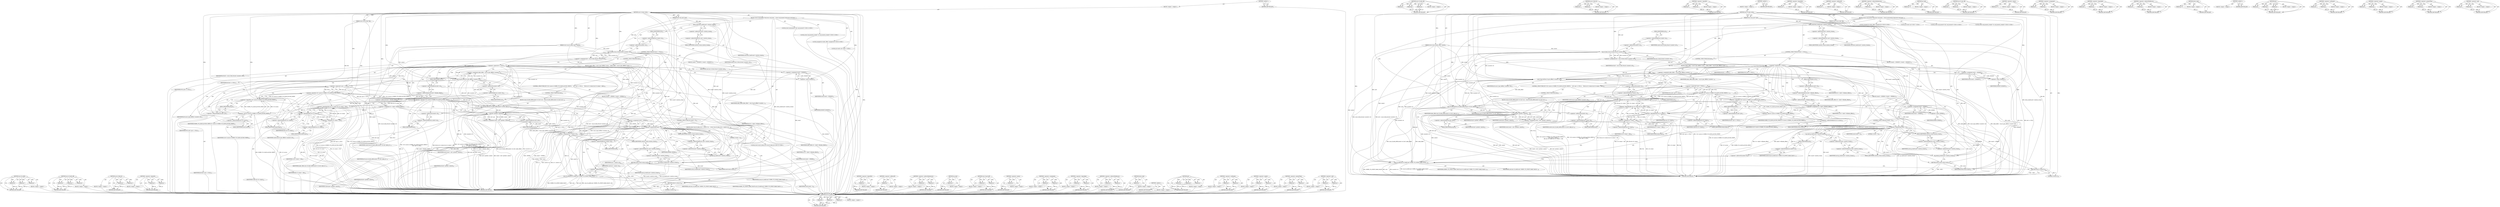 digraph "&lt;operator&gt;.and" {
vulnerable_246 [label=<(METHOD,snd_ctl_notify)>];
vulnerable_247 [label=<(PARAM,p1)>];
vulnerable_248 [label=<(PARAM,p2)>];
vulnerable_249 [label=<(PARAM,p3)>];
vulnerable_250 [label=<(BLOCK,&lt;empty&gt;,&lt;empty&gt;)>];
vulnerable_251 [label=<(METHOD_RETURN,ANY)>];
vulnerable_225 [label=<(METHOD,snd_ctl_build_ioff)>];
vulnerable_226 [label=<(PARAM,p1)>];
vulnerable_227 [label=<(PARAM,p2)>];
vulnerable_228 [label=<(PARAM,p3)>];
vulnerable_229 [label=<(BLOCK,&lt;empty&gt;,&lt;empty&gt;)>];
vulnerable_230 [label=<(METHOD_RETURN,ANY)>];
vulnerable_177 [label=<(METHOD,snd_ctl_find_id)>];
vulnerable_178 [label=<(PARAM,p1)>];
vulnerable_179 [label=<(PARAM,p2)>];
vulnerable_180 [label=<(BLOCK,&lt;empty&gt;,&lt;empty&gt;)>];
vulnerable_181 [label=<(METHOD_RETURN,ANY)>];
vulnerable_201 [label=<(METHOD,&lt;operator&gt;.logicalOr)>];
vulnerable_202 [label=<(PARAM,p1)>];
vulnerable_203 [label=<(PARAM,p2)>];
vulnerable_204 [label=<(BLOCK,&lt;empty&gt;,&lt;empty&gt;)>];
vulnerable_205 [label=<(METHOD_RETURN,ANY)>];
vulnerable_6 [label=<(METHOD,&lt;global&gt;)<SUB>1</SUB>>];
vulnerable_7 [label=<(BLOCK,&lt;empty&gt;,&lt;empty&gt;)<SUB>1</SUB>>];
vulnerable_8 [label=<(METHOD,snd_ctl_elem_write)<SUB>1</SUB>>];
vulnerable_9 [label=<(PARAM,struct snd_card *card)<SUB>1</SUB>>];
vulnerable_10 [label=<(PARAM,struct snd_ctl_file *file)<SUB>1</SUB>>];
vulnerable_11 [label=<(PARAM,struct snd_ctl_elem_value *control)<SUB>2</SUB>>];
vulnerable_12 [label=<(BLOCK,{
	struct snd_kcontrol *kctl;
	struct snd_kcont...,{
	struct snd_kcontrol *kctl;
	struct snd_kcont...)<SUB>3</SUB>>];
vulnerable_13 [label="<(LOCAL,struct snd_kcontrol* kctl: snd_kcontrol*)<SUB>4</SUB>>"];
vulnerable_14 [label="<(LOCAL,struct snd_kcontrol_volatile* vd: snd_kcontrol_volatile*)<SUB>5</SUB>>"];
vulnerable_15 [label="<(LOCAL,unsigned int index_offset: unsigned int)<SUB>6</SUB>>"];
vulnerable_16 [label="<(LOCAL,int result: int)<SUB>7</SUB>>"];
vulnerable_17 [label=<(down_read,down_read(&amp;card-&gt;controls_rwsem))<SUB>9</SUB>>];
vulnerable_18 [label=<(&lt;operator&gt;.addressOf,&amp;card-&gt;controls_rwsem)<SUB>9</SUB>>];
vulnerable_19 [label=<(&lt;operator&gt;.indirectFieldAccess,card-&gt;controls_rwsem)<SUB>9</SUB>>];
vulnerable_20 [label=<(IDENTIFIER,card,down_read(&amp;card-&gt;controls_rwsem))<SUB>9</SUB>>];
vulnerable_21 [label=<(FIELD_IDENTIFIER,controls_rwsem,controls_rwsem)<SUB>9</SUB>>];
vulnerable_22 [label=<(&lt;operator&gt;.assignment,kctl = snd_ctl_find_id(card, &amp;control-&gt;id))<SUB>10</SUB>>];
vulnerable_23 [label=<(IDENTIFIER,kctl,kctl = snd_ctl_find_id(card, &amp;control-&gt;id))<SUB>10</SUB>>];
vulnerable_24 [label=<(snd_ctl_find_id,snd_ctl_find_id(card, &amp;control-&gt;id))<SUB>10</SUB>>];
vulnerable_25 [label=<(IDENTIFIER,card,snd_ctl_find_id(card, &amp;control-&gt;id))<SUB>10</SUB>>];
vulnerable_26 [label=<(&lt;operator&gt;.addressOf,&amp;control-&gt;id)<SUB>10</SUB>>];
vulnerable_27 [label=<(&lt;operator&gt;.indirectFieldAccess,control-&gt;id)<SUB>10</SUB>>];
vulnerable_28 [label=<(IDENTIFIER,control,snd_ctl_find_id(card, &amp;control-&gt;id))<SUB>10</SUB>>];
vulnerable_29 [label=<(FIELD_IDENTIFIER,id,id)<SUB>10</SUB>>];
vulnerable_30 [label=<(CONTROL_STRUCTURE,IF,if (kctl == NULL))<SUB>11</SUB>>];
vulnerable_31 [label=<(&lt;operator&gt;.equals,kctl == NULL)<SUB>11</SUB>>];
vulnerable_32 [label=<(IDENTIFIER,kctl,kctl == NULL)<SUB>11</SUB>>];
vulnerable_33 [label=<(IDENTIFIER,NULL,kctl == NULL)<SUB>11</SUB>>];
vulnerable_34 [label=<(BLOCK,{
		result = -ENOENT;
	},{
		result = -ENOENT;
	})<SUB>11</SUB>>];
vulnerable_35 [label=<(&lt;operator&gt;.assignment,result = -ENOENT)<SUB>12</SUB>>];
vulnerable_36 [label=<(IDENTIFIER,result,result = -ENOENT)<SUB>12</SUB>>];
vulnerable_37 [label=<(&lt;operator&gt;.minus,-ENOENT)<SUB>12</SUB>>];
vulnerable_38 [label=<(IDENTIFIER,ENOENT,-ENOENT)<SUB>12</SUB>>];
vulnerable_39 [label=<(CONTROL_STRUCTURE,ELSE,else)<SUB>13</SUB>>];
vulnerable_40 [label=<(BLOCK,{
		index_offset = snd_ctl_get_ioff(kctl, &amp;cont...,{
		index_offset = snd_ctl_get_ioff(kctl, &amp;cont...)<SUB>13</SUB>>];
vulnerable_41 [label=<(&lt;operator&gt;.assignment,index_offset = snd_ctl_get_ioff(kctl, &amp;control-...)<SUB>14</SUB>>];
vulnerable_42 [label=<(IDENTIFIER,index_offset,index_offset = snd_ctl_get_ioff(kctl, &amp;control-...)<SUB>14</SUB>>];
vulnerable_43 [label=<(snd_ctl_get_ioff,snd_ctl_get_ioff(kctl, &amp;control-&gt;id))<SUB>14</SUB>>];
vulnerable_44 [label=<(IDENTIFIER,kctl,snd_ctl_get_ioff(kctl, &amp;control-&gt;id))<SUB>14</SUB>>];
vulnerable_45 [label=<(&lt;operator&gt;.addressOf,&amp;control-&gt;id)<SUB>14</SUB>>];
vulnerable_46 [label=<(&lt;operator&gt;.indirectFieldAccess,control-&gt;id)<SUB>14</SUB>>];
vulnerable_47 [label=<(IDENTIFIER,control,snd_ctl_get_ioff(kctl, &amp;control-&gt;id))<SUB>14</SUB>>];
vulnerable_48 [label=<(FIELD_IDENTIFIER,id,id)<SUB>14</SUB>>];
vulnerable_49 [label=<(&lt;operator&gt;.assignment,vd = &amp;kctl-&gt;vd[index_offset])<SUB>15</SUB>>];
vulnerable_50 [label=<(IDENTIFIER,vd,vd = &amp;kctl-&gt;vd[index_offset])<SUB>15</SUB>>];
vulnerable_51 [label=<(&lt;operator&gt;.addressOf,&amp;kctl-&gt;vd[index_offset])<SUB>15</SUB>>];
vulnerable_52 [label=<(&lt;operator&gt;.indirectIndexAccess,kctl-&gt;vd[index_offset])<SUB>15</SUB>>];
vulnerable_53 [label=<(&lt;operator&gt;.indirectFieldAccess,kctl-&gt;vd)<SUB>15</SUB>>];
vulnerable_54 [label=<(IDENTIFIER,kctl,vd = &amp;kctl-&gt;vd[index_offset])<SUB>15</SUB>>];
vulnerable_55 [label=<(FIELD_IDENTIFIER,vd,vd)<SUB>15</SUB>>];
vulnerable_56 [label=<(IDENTIFIER,index_offset,vd = &amp;kctl-&gt;vd[index_offset])<SUB>15</SUB>>];
vulnerable_57 [label=<(CONTROL_STRUCTURE,IF,if (!(vd-&gt;access &amp; SNDRV_CTL_ELEM_ACCESS_WRITE) ||
		    kctl-&gt;put == NULL ||
		    (file &amp;&amp; vd-&gt;owner &amp;&amp; vd-&gt;owner != file)))<SUB>16</SUB>>];
vulnerable_58 [label=<(&lt;operator&gt;.logicalOr,!(vd-&gt;access &amp; SNDRV_CTL_ELEM_ACCESS_WRITE) ||
...)<SUB>16</SUB>>];
vulnerable_59 [label=<(&lt;operator&gt;.logicalOr,!(vd-&gt;access &amp; SNDRV_CTL_ELEM_ACCESS_WRITE) ||
...)<SUB>16</SUB>>];
vulnerable_60 [label=<(&lt;operator&gt;.logicalNot,!(vd-&gt;access &amp; SNDRV_CTL_ELEM_ACCESS_WRITE))<SUB>16</SUB>>];
vulnerable_61 [label=<(&lt;operator&gt;.and,vd-&gt;access &amp; SNDRV_CTL_ELEM_ACCESS_WRITE)<SUB>16</SUB>>];
vulnerable_62 [label=<(&lt;operator&gt;.indirectFieldAccess,vd-&gt;access)<SUB>16</SUB>>];
vulnerable_63 [label=<(IDENTIFIER,vd,vd-&gt;access &amp; SNDRV_CTL_ELEM_ACCESS_WRITE)<SUB>16</SUB>>];
vulnerable_64 [label=<(FIELD_IDENTIFIER,access,access)<SUB>16</SUB>>];
vulnerable_65 [label=<(IDENTIFIER,SNDRV_CTL_ELEM_ACCESS_WRITE,vd-&gt;access &amp; SNDRV_CTL_ELEM_ACCESS_WRITE)<SUB>16</SUB>>];
vulnerable_66 [label=<(&lt;operator&gt;.equals,kctl-&gt;put == NULL)<SUB>17</SUB>>];
vulnerable_67 [label=<(&lt;operator&gt;.indirectFieldAccess,kctl-&gt;put)<SUB>17</SUB>>];
vulnerable_68 [label=<(IDENTIFIER,kctl,kctl-&gt;put == NULL)<SUB>17</SUB>>];
vulnerable_69 [label=<(FIELD_IDENTIFIER,put,put)<SUB>17</SUB>>];
vulnerable_70 [label=<(IDENTIFIER,NULL,kctl-&gt;put == NULL)<SUB>17</SUB>>];
vulnerable_71 [label=<(&lt;operator&gt;.logicalAnd,file &amp;&amp; vd-&gt;owner &amp;&amp; vd-&gt;owner != file)<SUB>18</SUB>>];
vulnerable_72 [label=<(&lt;operator&gt;.logicalAnd,file &amp;&amp; vd-&gt;owner)<SUB>18</SUB>>];
vulnerable_73 [label=<(IDENTIFIER,file,file &amp;&amp; vd-&gt;owner)<SUB>18</SUB>>];
vulnerable_74 [label=<(&lt;operator&gt;.indirectFieldAccess,vd-&gt;owner)<SUB>18</SUB>>];
vulnerable_75 [label=<(IDENTIFIER,vd,file &amp;&amp; vd-&gt;owner)<SUB>18</SUB>>];
vulnerable_76 [label=<(FIELD_IDENTIFIER,owner,owner)<SUB>18</SUB>>];
vulnerable_77 [label=<(&lt;operator&gt;.notEquals,vd-&gt;owner != file)<SUB>18</SUB>>];
vulnerable_78 [label=<(&lt;operator&gt;.indirectFieldAccess,vd-&gt;owner)<SUB>18</SUB>>];
vulnerable_79 [label=<(IDENTIFIER,vd,vd-&gt;owner != file)<SUB>18</SUB>>];
vulnerable_80 [label=<(FIELD_IDENTIFIER,owner,owner)<SUB>18</SUB>>];
vulnerable_81 [label=<(IDENTIFIER,file,vd-&gt;owner != file)<SUB>18</SUB>>];
vulnerable_82 [label=<(BLOCK,{
			result = -EPERM;
		},{
			result = -EPERM;
		})<SUB>18</SUB>>];
vulnerable_83 [label=<(&lt;operator&gt;.assignment,result = -EPERM)<SUB>19</SUB>>];
vulnerable_84 [label=<(IDENTIFIER,result,result = -EPERM)<SUB>19</SUB>>];
vulnerable_85 [label=<(&lt;operator&gt;.minus,-EPERM)<SUB>19</SUB>>];
vulnerable_86 [label=<(IDENTIFIER,EPERM,-EPERM)<SUB>19</SUB>>];
vulnerable_87 [label=<(CONTROL_STRUCTURE,ELSE,else)<SUB>20</SUB>>];
vulnerable_88 [label=<(BLOCK,{
			snd_ctl_build_ioff(&amp;control-&gt;id, kctl, ind...,{
			snd_ctl_build_ioff(&amp;control-&gt;id, kctl, ind...)<SUB>20</SUB>>];
vulnerable_89 [label=<(snd_ctl_build_ioff,snd_ctl_build_ioff(&amp;control-&gt;id, kctl, index_of...)<SUB>21</SUB>>];
vulnerable_90 [label=<(&lt;operator&gt;.addressOf,&amp;control-&gt;id)<SUB>21</SUB>>];
vulnerable_91 [label=<(&lt;operator&gt;.indirectFieldAccess,control-&gt;id)<SUB>21</SUB>>];
vulnerable_92 [label=<(IDENTIFIER,control,snd_ctl_build_ioff(&amp;control-&gt;id, kctl, index_of...)<SUB>21</SUB>>];
vulnerable_93 [label=<(FIELD_IDENTIFIER,id,id)<SUB>21</SUB>>];
vulnerable_94 [label=<(IDENTIFIER,kctl,snd_ctl_build_ioff(&amp;control-&gt;id, kctl, index_of...)<SUB>21</SUB>>];
vulnerable_95 [label=<(IDENTIFIER,index_offset,snd_ctl_build_ioff(&amp;control-&gt;id, kctl, index_of...)<SUB>21</SUB>>];
vulnerable_96 [label=<(&lt;operator&gt;.assignment,result = kctl-&gt;put(kctl, control))<SUB>22</SUB>>];
vulnerable_97 [label=<(IDENTIFIER,result,result = kctl-&gt;put(kctl, control))<SUB>22</SUB>>];
vulnerable_98 [label=<(put,kctl-&gt;put(kctl, control))<SUB>22</SUB>>];
vulnerable_99 [label=<(&lt;operator&gt;.indirectFieldAccess,kctl-&gt;put)<SUB>22</SUB>>];
vulnerable_100 [label=<(IDENTIFIER,kctl,kctl-&gt;put(kctl, control))<SUB>22</SUB>>];
vulnerable_101 [label=<(FIELD_IDENTIFIER,put,put)<SUB>22</SUB>>];
vulnerable_102 [label=<(IDENTIFIER,kctl,kctl-&gt;put(kctl, control))<SUB>22</SUB>>];
vulnerable_103 [label=<(IDENTIFIER,control,kctl-&gt;put(kctl, control))<SUB>22</SUB>>];
vulnerable_104 [label=<(CONTROL_STRUCTURE,IF,if (result &gt; 0))<SUB>24</SUB>>];
vulnerable_105 [label=<(&lt;operator&gt;.greaterThan,result &gt; 0)<SUB>24</SUB>>];
vulnerable_106 [label=<(IDENTIFIER,result,result &gt; 0)<SUB>24</SUB>>];
vulnerable_107 [label=<(LITERAL,0,result &gt; 0)<SUB>24</SUB>>];
vulnerable_108 [label=<(BLOCK,{
 			up_read(&amp;card-&gt;controls_rwsem);
			snd_ct...,{
 			up_read(&amp;card-&gt;controls_rwsem);
			snd_ct...)<SUB>24</SUB>>];
vulnerable_109 [label=<(up_read,up_read(&amp;card-&gt;controls_rwsem))<SUB>25</SUB>>];
vulnerable_110 [label=<(&lt;operator&gt;.addressOf,&amp;card-&gt;controls_rwsem)<SUB>25</SUB>>];
vulnerable_111 [label=<(&lt;operator&gt;.indirectFieldAccess,card-&gt;controls_rwsem)<SUB>25</SUB>>];
vulnerable_112 [label=<(IDENTIFIER,card,up_read(&amp;card-&gt;controls_rwsem))<SUB>25</SUB>>];
vulnerable_113 [label=<(FIELD_IDENTIFIER,controls_rwsem,controls_rwsem)<SUB>25</SUB>>];
vulnerable_114 [label=<(snd_ctl_notify,snd_ctl_notify(card, SNDRV_CTL_EVENT_MASK_VALUE...)<SUB>26</SUB>>];
vulnerable_115 [label=<(IDENTIFIER,card,snd_ctl_notify(card, SNDRV_CTL_EVENT_MASK_VALUE...)<SUB>26</SUB>>];
vulnerable_116 [label=<(IDENTIFIER,SNDRV_CTL_EVENT_MASK_VALUE,snd_ctl_notify(card, SNDRV_CTL_EVENT_MASK_VALUE...)<SUB>26</SUB>>];
vulnerable_117 [label=<(&lt;operator&gt;.addressOf,&amp;control-&gt;id)<SUB>27</SUB>>];
vulnerable_118 [label=<(&lt;operator&gt;.indirectFieldAccess,control-&gt;id)<SUB>27</SUB>>];
vulnerable_119 [label=<(IDENTIFIER,control,snd_ctl_notify(card, SNDRV_CTL_EVENT_MASK_VALUE...)<SUB>27</SUB>>];
vulnerable_120 [label=<(FIELD_IDENTIFIER,id,id)<SUB>27</SUB>>];
vulnerable_121 [label=<(RETURN,return 0;,return 0;)<SUB>28</SUB>>];
vulnerable_122 [label=<(LITERAL,0,return 0;)<SUB>28</SUB>>];
vulnerable_123 [label=<(up_read,up_read(&amp;card-&gt;controls_rwsem))<SUB>31</SUB>>];
vulnerable_124 [label=<(&lt;operator&gt;.addressOf,&amp;card-&gt;controls_rwsem)<SUB>31</SUB>>];
vulnerable_125 [label=<(&lt;operator&gt;.indirectFieldAccess,card-&gt;controls_rwsem)<SUB>31</SUB>>];
vulnerable_126 [label=<(IDENTIFIER,card,up_read(&amp;card-&gt;controls_rwsem))<SUB>31</SUB>>];
vulnerable_127 [label=<(FIELD_IDENTIFIER,controls_rwsem,controls_rwsem)<SUB>31</SUB>>];
vulnerable_128 [label=<(RETURN,return result;,return result;)<SUB>32</SUB>>];
vulnerable_129 [label=<(IDENTIFIER,result,return result;)<SUB>32</SUB>>];
vulnerable_130 [label=<(METHOD_RETURN,int)<SUB>1</SUB>>];
vulnerable_132 [label=<(METHOD_RETURN,ANY)<SUB>1</SUB>>];
vulnerable_206 [label=<(METHOD,&lt;operator&gt;.logicalNot)>];
vulnerable_207 [label=<(PARAM,p1)>];
vulnerable_208 [label=<(BLOCK,&lt;empty&gt;,&lt;empty&gt;)>];
vulnerable_209 [label=<(METHOD_RETURN,ANY)>];
vulnerable_163 [label=<(METHOD,&lt;operator&gt;.addressOf)>];
vulnerable_164 [label=<(PARAM,p1)>];
vulnerable_165 [label=<(BLOCK,&lt;empty&gt;,&lt;empty&gt;)>];
vulnerable_166 [label=<(METHOD_RETURN,ANY)>];
vulnerable_196 [label=<(METHOD,&lt;operator&gt;.indirectIndexAccess)>];
vulnerable_197 [label=<(PARAM,p1)>];
vulnerable_198 [label=<(PARAM,p2)>];
vulnerable_199 [label=<(BLOCK,&lt;empty&gt;,&lt;empty&gt;)>];
vulnerable_200 [label=<(METHOD_RETURN,ANY)>];
vulnerable_242 [label=<(METHOD,up_read)>];
vulnerable_243 [label=<(PARAM,p1)>];
vulnerable_244 [label=<(BLOCK,&lt;empty&gt;,&lt;empty&gt;)>];
vulnerable_245 [label=<(METHOD_RETURN,ANY)>];
vulnerable_191 [label=<(METHOD,snd_ctl_get_ioff)>];
vulnerable_192 [label=<(PARAM,p1)>];
vulnerable_193 [label=<(PARAM,p2)>];
vulnerable_194 [label=<(BLOCK,&lt;empty&gt;,&lt;empty&gt;)>];
vulnerable_195 [label=<(METHOD_RETURN,ANY)>];
vulnerable_187 [label=<(METHOD,&lt;operator&gt;.minus)>];
vulnerable_188 [label=<(PARAM,p1)>];
vulnerable_189 [label=<(BLOCK,&lt;empty&gt;,&lt;empty&gt;)>];
vulnerable_190 [label=<(METHOD_RETURN,ANY)>];
vulnerable_172 [label=<(METHOD,&lt;operator&gt;.assignment)>];
vulnerable_173 [label=<(PARAM,p1)>];
vulnerable_174 [label=<(PARAM,p2)>];
vulnerable_175 [label=<(BLOCK,&lt;empty&gt;,&lt;empty&gt;)>];
vulnerable_176 [label=<(METHOD_RETURN,ANY)>];
vulnerable_215 [label=<(METHOD,&lt;operator&gt;.logicalAnd)>];
vulnerable_216 [label=<(PARAM,p1)>];
vulnerable_217 [label=<(PARAM,p2)>];
vulnerable_218 [label=<(BLOCK,&lt;empty&gt;,&lt;empty&gt;)>];
vulnerable_219 [label=<(METHOD_RETURN,ANY)>];
vulnerable_167 [label=<(METHOD,&lt;operator&gt;.indirectFieldAccess)>];
vulnerable_168 [label=<(PARAM,p1)>];
vulnerable_169 [label=<(PARAM,p2)>];
vulnerable_170 [label=<(BLOCK,&lt;empty&gt;,&lt;empty&gt;)>];
vulnerable_171 [label=<(METHOD_RETURN,ANY)>];
vulnerable_159 [label=<(METHOD,down_read)>];
vulnerable_160 [label=<(PARAM,p1)>];
vulnerable_161 [label=<(BLOCK,&lt;empty&gt;,&lt;empty&gt;)>];
vulnerable_162 [label=<(METHOD_RETURN,ANY)>];
vulnerable_153 [label=<(METHOD,&lt;global&gt;)<SUB>1</SUB>>];
vulnerable_154 [label=<(BLOCK,&lt;empty&gt;,&lt;empty&gt;)>];
vulnerable_155 [label=<(METHOD_RETURN,ANY)>];
vulnerable_231 [label=<(METHOD,put)>];
vulnerable_232 [label=<(PARAM,p1)>];
vulnerable_233 [label=<(PARAM,p2)>];
vulnerable_234 [label=<(PARAM,p3)>];
vulnerable_235 [label=<(BLOCK,&lt;empty&gt;,&lt;empty&gt;)>];
vulnerable_236 [label=<(METHOD_RETURN,ANY)>];
vulnerable_220 [label=<(METHOD,&lt;operator&gt;.notEquals)>];
vulnerable_221 [label=<(PARAM,p1)>];
vulnerable_222 [label=<(PARAM,p2)>];
vulnerable_223 [label=<(BLOCK,&lt;empty&gt;,&lt;empty&gt;)>];
vulnerable_224 [label=<(METHOD_RETURN,ANY)>];
vulnerable_182 [label=<(METHOD,&lt;operator&gt;.equals)>];
vulnerable_183 [label=<(PARAM,p1)>];
vulnerable_184 [label=<(PARAM,p2)>];
vulnerable_185 [label=<(BLOCK,&lt;empty&gt;,&lt;empty&gt;)>];
vulnerable_186 [label=<(METHOD_RETURN,ANY)>];
vulnerable_237 [label=<(METHOD,&lt;operator&gt;.greaterThan)>];
vulnerable_238 [label=<(PARAM,p1)>];
vulnerable_239 [label=<(PARAM,p2)>];
vulnerable_240 [label=<(BLOCK,&lt;empty&gt;,&lt;empty&gt;)>];
vulnerable_241 [label=<(METHOD_RETURN,ANY)>];
vulnerable_210 [label=<(METHOD,&lt;operator&gt;.and)>];
vulnerable_211 [label=<(PARAM,p1)>];
vulnerable_212 [label=<(PARAM,p2)>];
vulnerable_213 [label=<(BLOCK,&lt;empty&gt;,&lt;empty&gt;)>];
vulnerable_214 [label=<(METHOD_RETURN,ANY)>];
fixed_252 [label=<(METHOD,snd_ctl_notify)>];
fixed_253 [label=<(PARAM,p1)>];
fixed_254 [label=<(PARAM,p2)>];
fixed_255 [label=<(PARAM,p3)>];
fixed_256 [label=<(BLOCK,&lt;empty&gt;,&lt;empty&gt;)>];
fixed_257 [label=<(METHOD_RETURN,ANY)>];
fixed_231 [label=<(METHOD,snd_ctl_build_ioff)>];
fixed_232 [label=<(PARAM,p1)>];
fixed_233 [label=<(PARAM,p2)>];
fixed_234 [label=<(PARAM,p3)>];
fixed_235 [label=<(BLOCK,&lt;empty&gt;,&lt;empty&gt;)>];
fixed_236 [label=<(METHOD_RETURN,ANY)>];
fixed_183 [label=<(METHOD,snd_ctl_find_id)>];
fixed_184 [label=<(PARAM,p1)>];
fixed_185 [label=<(PARAM,p2)>];
fixed_186 [label=<(BLOCK,&lt;empty&gt;,&lt;empty&gt;)>];
fixed_187 [label=<(METHOD_RETURN,ANY)>];
fixed_207 [label=<(METHOD,&lt;operator&gt;.logicalOr)>];
fixed_208 [label=<(PARAM,p1)>];
fixed_209 [label=<(PARAM,p2)>];
fixed_210 [label=<(BLOCK,&lt;empty&gt;,&lt;empty&gt;)>];
fixed_211 [label=<(METHOD_RETURN,ANY)>];
fixed_6 [label=<(METHOD,&lt;global&gt;)<SUB>1</SUB>>];
fixed_7 [label=<(BLOCK,&lt;empty&gt;,&lt;empty&gt;)<SUB>1</SUB>>];
fixed_8 [label=<(METHOD,snd_ctl_elem_write)<SUB>1</SUB>>];
fixed_9 [label=<(PARAM,struct snd_card *card)<SUB>1</SUB>>];
fixed_10 [label=<(PARAM,struct snd_ctl_file *file)<SUB>1</SUB>>];
fixed_11 [label=<(PARAM,struct snd_ctl_elem_value *control)<SUB>2</SUB>>];
fixed_12 [label=<(BLOCK,{
	struct snd_kcontrol *kctl;
	struct snd_kcont...,{
	struct snd_kcontrol *kctl;
	struct snd_kcont...)<SUB>3</SUB>>];
fixed_13 [label="<(LOCAL,struct snd_kcontrol* kctl: snd_kcontrol*)<SUB>4</SUB>>"];
fixed_14 [label="<(LOCAL,struct snd_kcontrol_volatile* vd: snd_kcontrol_volatile*)<SUB>5</SUB>>"];
fixed_15 [label="<(LOCAL,unsigned int index_offset: unsigned int)<SUB>6</SUB>>"];
fixed_16 [label="<(LOCAL,int result: int)<SUB>7</SUB>>"];
fixed_17 [label=<(down_read,down_read(&amp;card-&gt;controls_rwsem))<SUB>9</SUB>>];
fixed_18 [label=<(&lt;operator&gt;.addressOf,&amp;card-&gt;controls_rwsem)<SUB>9</SUB>>];
fixed_19 [label=<(&lt;operator&gt;.indirectFieldAccess,card-&gt;controls_rwsem)<SUB>9</SUB>>];
fixed_20 [label=<(IDENTIFIER,card,down_read(&amp;card-&gt;controls_rwsem))<SUB>9</SUB>>];
fixed_21 [label=<(FIELD_IDENTIFIER,controls_rwsem,controls_rwsem)<SUB>9</SUB>>];
fixed_22 [label=<(&lt;operator&gt;.assignment,kctl = snd_ctl_find_id(card, &amp;control-&gt;id))<SUB>10</SUB>>];
fixed_23 [label=<(IDENTIFIER,kctl,kctl = snd_ctl_find_id(card, &amp;control-&gt;id))<SUB>10</SUB>>];
fixed_24 [label=<(snd_ctl_find_id,snd_ctl_find_id(card, &amp;control-&gt;id))<SUB>10</SUB>>];
fixed_25 [label=<(IDENTIFIER,card,snd_ctl_find_id(card, &amp;control-&gt;id))<SUB>10</SUB>>];
fixed_26 [label=<(&lt;operator&gt;.addressOf,&amp;control-&gt;id)<SUB>10</SUB>>];
fixed_27 [label=<(&lt;operator&gt;.indirectFieldAccess,control-&gt;id)<SUB>10</SUB>>];
fixed_28 [label=<(IDENTIFIER,control,snd_ctl_find_id(card, &amp;control-&gt;id))<SUB>10</SUB>>];
fixed_29 [label=<(FIELD_IDENTIFIER,id,id)<SUB>10</SUB>>];
fixed_30 [label=<(CONTROL_STRUCTURE,IF,if (kctl == NULL))<SUB>11</SUB>>];
fixed_31 [label=<(&lt;operator&gt;.equals,kctl == NULL)<SUB>11</SUB>>];
fixed_32 [label=<(IDENTIFIER,kctl,kctl == NULL)<SUB>11</SUB>>];
fixed_33 [label=<(IDENTIFIER,NULL,kctl == NULL)<SUB>11</SUB>>];
fixed_34 [label=<(BLOCK,{
		result = -ENOENT;
	},{
		result = -ENOENT;
	})<SUB>11</SUB>>];
fixed_35 [label=<(&lt;operator&gt;.assignment,result = -ENOENT)<SUB>12</SUB>>];
fixed_36 [label=<(IDENTIFIER,result,result = -ENOENT)<SUB>12</SUB>>];
fixed_37 [label=<(&lt;operator&gt;.minus,-ENOENT)<SUB>12</SUB>>];
fixed_38 [label=<(IDENTIFIER,ENOENT,-ENOENT)<SUB>12</SUB>>];
fixed_39 [label=<(CONTROL_STRUCTURE,ELSE,else)<SUB>13</SUB>>];
fixed_40 [label=<(BLOCK,{
		index_offset = snd_ctl_get_ioff(kctl, &amp;cont...,{
		index_offset = snd_ctl_get_ioff(kctl, &amp;cont...)<SUB>13</SUB>>];
fixed_41 [label=<(&lt;operator&gt;.assignment,index_offset = snd_ctl_get_ioff(kctl, &amp;control-...)<SUB>14</SUB>>];
fixed_42 [label=<(IDENTIFIER,index_offset,index_offset = snd_ctl_get_ioff(kctl, &amp;control-...)<SUB>14</SUB>>];
fixed_43 [label=<(snd_ctl_get_ioff,snd_ctl_get_ioff(kctl, &amp;control-&gt;id))<SUB>14</SUB>>];
fixed_44 [label=<(IDENTIFIER,kctl,snd_ctl_get_ioff(kctl, &amp;control-&gt;id))<SUB>14</SUB>>];
fixed_45 [label=<(&lt;operator&gt;.addressOf,&amp;control-&gt;id)<SUB>14</SUB>>];
fixed_46 [label=<(&lt;operator&gt;.indirectFieldAccess,control-&gt;id)<SUB>14</SUB>>];
fixed_47 [label=<(IDENTIFIER,control,snd_ctl_get_ioff(kctl, &amp;control-&gt;id))<SUB>14</SUB>>];
fixed_48 [label=<(FIELD_IDENTIFIER,id,id)<SUB>14</SUB>>];
fixed_49 [label=<(&lt;operator&gt;.assignment,vd = &amp;kctl-&gt;vd[index_offset])<SUB>15</SUB>>];
fixed_50 [label=<(IDENTIFIER,vd,vd = &amp;kctl-&gt;vd[index_offset])<SUB>15</SUB>>];
fixed_51 [label=<(&lt;operator&gt;.addressOf,&amp;kctl-&gt;vd[index_offset])<SUB>15</SUB>>];
fixed_52 [label=<(&lt;operator&gt;.indirectIndexAccess,kctl-&gt;vd[index_offset])<SUB>15</SUB>>];
fixed_53 [label=<(&lt;operator&gt;.indirectFieldAccess,kctl-&gt;vd)<SUB>15</SUB>>];
fixed_54 [label=<(IDENTIFIER,kctl,vd = &amp;kctl-&gt;vd[index_offset])<SUB>15</SUB>>];
fixed_55 [label=<(FIELD_IDENTIFIER,vd,vd)<SUB>15</SUB>>];
fixed_56 [label=<(IDENTIFIER,index_offset,vd = &amp;kctl-&gt;vd[index_offset])<SUB>15</SUB>>];
fixed_57 [label=<(CONTROL_STRUCTURE,IF,if (!(vd-&gt;access &amp; SNDRV_CTL_ELEM_ACCESS_WRITE) ||
		    kctl-&gt;put == NULL ||
		    (file &amp;&amp; vd-&gt;owner &amp;&amp; vd-&gt;owner != file)))<SUB>16</SUB>>];
fixed_58 [label=<(&lt;operator&gt;.logicalOr,!(vd-&gt;access &amp; SNDRV_CTL_ELEM_ACCESS_WRITE) ||
...)<SUB>16</SUB>>];
fixed_59 [label=<(&lt;operator&gt;.logicalOr,!(vd-&gt;access &amp; SNDRV_CTL_ELEM_ACCESS_WRITE) ||
...)<SUB>16</SUB>>];
fixed_60 [label=<(&lt;operator&gt;.logicalNot,!(vd-&gt;access &amp; SNDRV_CTL_ELEM_ACCESS_WRITE))<SUB>16</SUB>>];
fixed_61 [label=<(&lt;operator&gt;.and,vd-&gt;access &amp; SNDRV_CTL_ELEM_ACCESS_WRITE)<SUB>16</SUB>>];
fixed_62 [label=<(&lt;operator&gt;.indirectFieldAccess,vd-&gt;access)<SUB>16</SUB>>];
fixed_63 [label=<(IDENTIFIER,vd,vd-&gt;access &amp; SNDRV_CTL_ELEM_ACCESS_WRITE)<SUB>16</SUB>>];
fixed_64 [label=<(FIELD_IDENTIFIER,access,access)<SUB>16</SUB>>];
fixed_65 [label=<(IDENTIFIER,SNDRV_CTL_ELEM_ACCESS_WRITE,vd-&gt;access &amp; SNDRV_CTL_ELEM_ACCESS_WRITE)<SUB>16</SUB>>];
fixed_66 [label=<(&lt;operator&gt;.equals,kctl-&gt;put == NULL)<SUB>17</SUB>>];
fixed_67 [label=<(&lt;operator&gt;.indirectFieldAccess,kctl-&gt;put)<SUB>17</SUB>>];
fixed_68 [label=<(IDENTIFIER,kctl,kctl-&gt;put == NULL)<SUB>17</SUB>>];
fixed_69 [label=<(FIELD_IDENTIFIER,put,put)<SUB>17</SUB>>];
fixed_70 [label=<(IDENTIFIER,NULL,kctl-&gt;put == NULL)<SUB>17</SUB>>];
fixed_71 [label=<(&lt;operator&gt;.logicalAnd,file &amp;&amp; vd-&gt;owner &amp;&amp; vd-&gt;owner != file)<SUB>18</SUB>>];
fixed_72 [label=<(&lt;operator&gt;.logicalAnd,file &amp;&amp; vd-&gt;owner)<SUB>18</SUB>>];
fixed_73 [label=<(IDENTIFIER,file,file &amp;&amp; vd-&gt;owner)<SUB>18</SUB>>];
fixed_74 [label=<(&lt;operator&gt;.indirectFieldAccess,vd-&gt;owner)<SUB>18</SUB>>];
fixed_75 [label=<(IDENTIFIER,vd,file &amp;&amp; vd-&gt;owner)<SUB>18</SUB>>];
fixed_76 [label=<(FIELD_IDENTIFIER,owner,owner)<SUB>18</SUB>>];
fixed_77 [label=<(&lt;operator&gt;.notEquals,vd-&gt;owner != file)<SUB>18</SUB>>];
fixed_78 [label=<(&lt;operator&gt;.indirectFieldAccess,vd-&gt;owner)<SUB>18</SUB>>];
fixed_79 [label=<(IDENTIFIER,vd,vd-&gt;owner != file)<SUB>18</SUB>>];
fixed_80 [label=<(FIELD_IDENTIFIER,owner,owner)<SUB>18</SUB>>];
fixed_81 [label=<(IDENTIFIER,file,vd-&gt;owner != file)<SUB>18</SUB>>];
fixed_82 [label=<(BLOCK,{
			result = -EPERM;
		},{
			result = -EPERM;
		})<SUB>18</SUB>>];
fixed_83 [label=<(&lt;operator&gt;.assignment,result = -EPERM)<SUB>19</SUB>>];
fixed_84 [label=<(IDENTIFIER,result,result = -EPERM)<SUB>19</SUB>>];
fixed_85 [label=<(&lt;operator&gt;.minus,-EPERM)<SUB>19</SUB>>];
fixed_86 [label=<(IDENTIFIER,EPERM,-EPERM)<SUB>19</SUB>>];
fixed_87 [label=<(CONTROL_STRUCTURE,ELSE,else)<SUB>20</SUB>>];
fixed_88 [label=<(BLOCK,{
			snd_ctl_build_ioff(&amp;control-&gt;id, kctl, ind...,{
			snd_ctl_build_ioff(&amp;control-&gt;id, kctl, ind...)<SUB>20</SUB>>];
fixed_89 [label=<(snd_ctl_build_ioff,snd_ctl_build_ioff(&amp;control-&gt;id, kctl, index_of...)<SUB>21</SUB>>];
fixed_90 [label=<(&lt;operator&gt;.addressOf,&amp;control-&gt;id)<SUB>21</SUB>>];
fixed_91 [label=<(&lt;operator&gt;.indirectFieldAccess,control-&gt;id)<SUB>21</SUB>>];
fixed_92 [label=<(IDENTIFIER,control,snd_ctl_build_ioff(&amp;control-&gt;id, kctl, index_of...)<SUB>21</SUB>>];
fixed_93 [label=<(FIELD_IDENTIFIER,id,id)<SUB>21</SUB>>];
fixed_94 [label=<(IDENTIFIER,kctl,snd_ctl_build_ioff(&amp;control-&gt;id, kctl, index_of...)<SUB>21</SUB>>];
fixed_95 [label=<(IDENTIFIER,index_offset,snd_ctl_build_ioff(&amp;control-&gt;id, kctl, index_of...)<SUB>21</SUB>>];
fixed_96 [label=<(&lt;operator&gt;.assignment,result = kctl-&gt;put(kctl, control))<SUB>22</SUB>>];
fixed_97 [label=<(IDENTIFIER,result,result = kctl-&gt;put(kctl, control))<SUB>22</SUB>>];
fixed_98 [label=<(put,kctl-&gt;put(kctl, control))<SUB>22</SUB>>];
fixed_99 [label=<(&lt;operator&gt;.indirectFieldAccess,kctl-&gt;put)<SUB>22</SUB>>];
fixed_100 [label=<(IDENTIFIER,kctl,kctl-&gt;put(kctl, control))<SUB>22</SUB>>];
fixed_101 [label=<(FIELD_IDENTIFIER,put,put)<SUB>22</SUB>>];
fixed_102 [label=<(IDENTIFIER,kctl,kctl-&gt;put(kctl, control))<SUB>22</SUB>>];
fixed_103 [label=<(IDENTIFIER,control,kctl-&gt;put(kctl, control))<SUB>22</SUB>>];
fixed_104 [label=<(CONTROL_STRUCTURE,IF,if (result &gt; 0))<SUB>24</SUB>>];
fixed_105 [label=<(&lt;operator&gt;.greaterThan,result &gt; 0)<SUB>24</SUB>>];
fixed_106 [label=<(IDENTIFIER,result,result &gt; 0)<SUB>24</SUB>>];
fixed_107 [label=<(LITERAL,0,result &gt; 0)<SUB>24</SUB>>];
fixed_108 [label=<(BLOCK,{
			struct snd_ctl_elem_id id = control-&gt;id;
 ...,{
			struct snd_ctl_elem_id id = control-&gt;id;
 ...)<SUB>24</SUB>>];
fixed_109 [label="<(LOCAL,struct snd_ctl_elem_id id: snd_ctl_elem_id)<SUB>25</SUB>>"];
fixed_110 [label=<(&lt;operator&gt;.assignment,id = control-&gt;id)<SUB>25</SUB>>];
fixed_111 [label=<(IDENTIFIER,id,id = control-&gt;id)<SUB>25</SUB>>];
fixed_112 [label=<(&lt;operator&gt;.indirectFieldAccess,control-&gt;id)<SUB>25</SUB>>];
fixed_113 [label=<(IDENTIFIER,control,id = control-&gt;id)<SUB>25</SUB>>];
fixed_114 [label=<(FIELD_IDENTIFIER,id,id)<SUB>25</SUB>>];
fixed_115 [label=<(up_read,up_read(&amp;card-&gt;controls_rwsem))<SUB>26</SUB>>];
fixed_116 [label=<(&lt;operator&gt;.addressOf,&amp;card-&gt;controls_rwsem)<SUB>26</SUB>>];
fixed_117 [label=<(&lt;operator&gt;.indirectFieldAccess,card-&gt;controls_rwsem)<SUB>26</SUB>>];
fixed_118 [label=<(IDENTIFIER,card,up_read(&amp;card-&gt;controls_rwsem))<SUB>26</SUB>>];
fixed_119 [label=<(FIELD_IDENTIFIER,controls_rwsem,controls_rwsem)<SUB>26</SUB>>];
fixed_120 [label=<(snd_ctl_notify,snd_ctl_notify(card, SNDRV_CTL_EVENT_MASK_VALUE...)<SUB>27</SUB>>];
fixed_121 [label=<(IDENTIFIER,card,snd_ctl_notify(card, SNDRV_CTL_EVENT_MASK_VALUE...)<SUB>27</SUB>>];
fixed_122 [label=<(IDENTIFIER,SNDRV_CTL_EVENT_MASK_VALUE,snd_ctl_notify(card, SNDRV_CTL_EVENT_MASK_VALUE...)<SUB>27</SUB>>];
fixed_123 [label=<(&lt;operator&gt;.addressOf,&amp;id)<SUB>27</SUB>>];
fixed_124 [label=<(IDENTIFIER,id,snd_ctl_notify(card, SNDRV_CTL_EVENT_MASK_VALUE...)<SUB>27</SUB>>];
fixed_125 [label=<(RETURN,return 0;,return 0;)<SUB>28</SUB>>];
fixed_126 [label=<(LITERAL,0,return 0;)<SUB>28</SUB>>];
fixed_127 [label=<(up_read,up_read(&amp;card-&gt;controls_rwsem))<SUB>31</SUB>>];
fixed_128 [label=<(&lt;operator&gt;.addressOf,&amp;card-&gt;controls_rwsem)<SUB>31</SUB>>];
fixed_129 [label=<(&lt;operator&gt;.indirectFieldAccess,card-&gt;controls_rwsem)<SUB>31</SUB>>];
fixed_130 [label=<(IDENTIFIER,card,up_read(&amp;card-&gt;controls_rwsem))<SUB>31</SUB>>];
fixed_131 [label=<(FIELD_IDENTIFIER,controls_rwsem,controls_rwsem)<SUB>31</SUB>>];
fixed_132 [label=<(RETURN,return result;,return result;)<SUB>32</SUB>>];
fixed_133 [label=<(IDENTIFIER,result,return result;)<SUB>32</SUB>>];
fixed_134 [label=<(METHOD_RETURN,int)<SUB>1</SUB>>];
fixed_136 [label=<(METHOD_RETURN,ANY)<SUB>1</SUB>>];
fixed_212 [label=<(METHOD,&lt;operator&gt;.logicalNot)>];
fixed_213 [label=<(PARAM,p1)>];
fixed_214 [label=<(BLOCK,&lt;empty&gt;,&lt;empty&gt;)>];
fixed_215 [label=<(METHOD_RETURN,ANY)>];
fixed_169 [label=<(METHOD,&lt;operator&gt;.addressOf)>];
fixed_170 [label=<(PARAM,p1)>];
fixed_171 [label=<(BLOCK,&lt;empty&gt;,&lt;empty&gt;)>];
fixed_172 [label=<(METHOD_RETURN,ANY)>];
fixed_202 [label=<(METHOD,&lt;operator&gt;.indirectIndexAccess)>];
fixed_203 [label=<(PARAM,p1)>];
fixed_204 [label=<(PARAM,p2)>];
fixed_205 [label=<(BLOCK,&lt;empty&gt;,&lt;empty&gt;)>];
fixed_206 [label=<(METHOD_RETURN,ANY)>];
fixed_248 [label=<(METHOD,up_read)>];
fixed_249 [label=<(PARAM,p1)>];
fixed_250 [label=<(BLOCK,&lt;empty&gt;,&lt;empty&gt;)>];
fixed_251 [label=<(METHOD_RETURN,ANY)>];
fixed_197 [label=<(METHOD,snd_ctl_get_ioff)>];
fixed_198 [label=<(PARAM,p1)>];
fixed_199 [label=<(PARAM,p2)>];
fixed_200 [label=<(BLOCK,&lt;empty&gt;,&lt;empty&gt;)>];
fixed_201 [label=<(METHOD_RETURN,ANY)>];
fixed_193 [label=<(METHOD,&lt;operator&gt;.minus)>];
fixed_194 [label=<(PARAM,p1)>];
fixed_195 [label=<(BLOCK,&lt;empty&gt;,&lt;empty&gt;)>];
fixed_196 [label=<(METHOD_RETURN,ANY)>];
fixed_178 [label=<(METHOD,&lt;operator&gt;.assignment)>];
fixed_179 [label=<(PARAM,p1)>];
fixed_180 [label=<(PARAM,p2)>];
fixed_181 [label=<(BLOCK,&lt;empty&gt;,&lt;empty&gt;)>];
fixed_182 [label=<(METHOD_RETURN,ANY)>];
fixed_221 [label=<(METHOD,&lt;operator&gt;.logicalAnd)>];
fixed_222 [label=<(PARAM,p1)>];
fixed_223 [label=<(PARAM,p2)>];
fixed_224 [label=<(BLOCK,&lt;empty&gt;,&lt;empty&gt;)>];
fixed_225 [label=<(METHOD_RETURN,ANY)>];
fixed_173 [label=<(METHOD,&lt;operator&gt;.indirectFieldAccess)>];
fixed_174 [label=<(PARAM,p1)>];
fixed_175 [label=<(PARAM,p2)>];
fixed_176 [label=<(BLOCK,&lt;empty&gt;,&lt;empty&gt;)>];
fixed_177 [label=<(METHOD_RETURN,ANY)>];
fixed_165 [label=<(METHOD,down_read)>];
fixed_166 [label=<(PARAM,p1)>];
fixed_167 [label=<(BLOCK,&lt;empty&gt;,&lt;empty&gt;)>];
fixed_168 [label=<(METHOD_RETURN,ANY)>];
fixed_159 [label=<(METHOD,&lt;global&gt;)<SUB>1</SUB>>];
fixed_160 [label=<(BLOCK,&lt;empty&gt;,&lt;empty&gt;)>];
fixed_161 [label=<(METHOD_RETURN,ANY)>];
fixed_237 [label=<(METHOD,put)>];
fixed_238 [label=<(PARAM,p1)>];
fixed_239 [label=<(PARAM,p2)>];
fixed_240 [label=<(PARAM,p3)>];
fixed_241 [label=<(BLOCK,&lt;empty&gt;,&lt;empty&gt;)>];
fixed_242 [label=<(METHOD_RETURN,ANY)>];
fixed_226 [label=<(METHOD,&lt;operator&gt;.notEquals)>];
fixed_227 [label=<(PARAM,p1)>];
fixed_228 [label=<(PARAM,p2)>];
fixed_229 [label=<(BLOCK,&lt;empty&gt;,&lt;empty&gt;)>];
fixed_230 [label=<(METHOD_RETURN,ANY)>];
fixed_188 [label=<(METHOD,&lt;operator&gt;.equals)>];
fixed_189 [label=<(PARAM,p1)>];
fixed_190 [label=<(PARAM,p2)>];
fixed_191 [label=<(BLOCK,&lt;empty&gt;,&lt;empty&gt;)>];
fixed_192 [label=<(METHOD_RETURN,ANY)>];
fixed_243 [label=<(METHOD,&lt;operator&gt;.greaterThan)>];
fixed_244 [label=<(PARAM,p1)>];
fixed_245 [label=<(PARAM,p2)>];
fixed_246 [label=<(BLOCK,&lt;empty&gt;,&lt;empty&gt;)>];
fixed_247 [label=<(METHOD_RETURN,ANY)>];
fixed_216 [label=<(METHOD,&lt;operator&gt;.and)>];
fixed_217 [label=<(PARAM,p1)>];
fixed_218 [label=<(PARAM,p2)>];
fixed_219 [label=<(BLOCK,&lt;empty&gt;,&lt;empty&gt;)>];
fixed_220 [label=<(METHOD_RETURN,ANY)>];
vulnerable_246 -> vulnerable_247  [key=0, label="AST: "];
vulnerable_246 -> vulnerable_247  [key=1, label="DDG: "];
vulnerable_246 -> vulnerable_250  [key=0, label="AST: "];
vulnerable_246 -> vulnerable_248  [key=0, label="AST: "];
vulnerable_246 -> vulnerable_248  [key=1, label="DDG: "];
vulnerable_246 -> vulnerable_251  [key=0, label="AST: "];
vulnerable_246 -> vulnerable_251  [key=1, label="CFG: "];
vulnerable_246 -> vulnerable_249  [key=0, label="AST: "];
vulnerable_246 -> vulnerable_249  [key=1, label="DDG: "];
vulnerable_247 -> vulnerable_251  [key=0, label="DDG: p1"];
vulnerable_248 -> vulnerable_251  [key=0, label="DDG: p2"];
vulnerable_249 -> vulnerable_251  [key=0, label="DDG: p3"];
vulnerable_225 -> vulnerable_226  [key=0, label="AST: "];
vulnerable_225 -> vulnerable_226  [key=1, label="DDG: "];
vulnerable_225 -> vulnerable_229  [key=0, label="AST: "];
vulnerable_225 -> vulnerable_227  [key=0, label="AST: "];
vulnerable_225 -> vulnerable_227  [key=1, label="DDG: "];
vulnerable_225 -> vulnerable_230  [key=0, label="AST: "];
vulnerable_225 -> vulnerable_230  [key=1, label="CFG: "];
vulnerable_225 -> vulnerable_228  [key=0, label="AST: "];
vulnerable_225 -> vulnerable_228  [key=1, label="DDG: "];
vulnerable_226 -> vulnerable_230  [key=0, label="DDG: p1"];
vulnerable_227 -> vulnerable_230  [key=0, label="DDG: p2"];
vulnerable_228 -> vulnerable_230  [key=0, label="DDG: p3"];
vulnerable_177 -> vulnerable_178  [key=0, label="AST: "];
vulnerable_177 -> vulnerable_178  [key=1, label="DDG: "];
vulnerable_177 -> vulnerable_180  [key=0, label="AST: "];
vulnerable_177 -> vulnerable_179  [key=0, label="AST: "];
vulnerable_177 -> vulnerable_179  [key=1, label="DDG: "];
vulnerable_177 -> vulnerable_181  [key=0, label="AST: "];
vulnerable_177 -> vulnerable_181  [key=1, label="CFG: "];
vulnerable_178 -> vulnerable_181  [key=0, label="DDG: p1"];
vulnerable_179 -> vulnerable_181  [key=0, label="DDG: p2"];
vulnerable_201 -> vulnerable_202  [key=0, label="AST: "];
vulnerable_201 -> vulnerable_202  [key=1, label="DDG: "];
vulnerable_201 -> vulnerable_204  [key=0, label="AST: "];
vulnerable_201 -> vulnerable_203  [key=0, label="AST: "];
vulnerable_201 -> vulnerable_203  [key=1, label="DDG: "];
vulnerable_201 -> vulnerable_205  [key=0, label="AST: "];
vulnerable_201 -> vulnerable_205  [key=1, label="CFG: "];
vulnerable_202 -> vulnerable_205  [key=0, label="DDG: p1"];
vulnerable_203 -> vulnerable_205  [key=0, label="DDG: p2"];
vulnerable_6 -> vulnerable_7  [key=0, label="AST: "];
vulnerable_6 -> vulnerable_132  [key=0, label="AST: "];
vulnerable_6 -> vulnerable_132  [key=1, label="CFG: "];
vulnerable_7 -> vulnerable_8  [key=0, label="AST: "];
vulnerable_8 -> vulnerable_9  [key=0, label="AST: "];
vulnerable_8 -> vulnerable_9  [key=1, label="DDG: "];
vulnerable_8 -> vulnerable_10  [key=0, label="AST: "];
vulnerable_8 -> vulnerable_10  [key=1, label="DDG: "];
vulnerable_8 -> vulnerable_11  [key=0, label="AST: "];
vulnerable_8 -> vulnerable_11  [key=1, label="DDG: "];
vulnerable_8 -> vulnerable_12  [key=0, label="AST: "];
vulnerable_8 -> vulnerable_130  [key=0, label="AST: "];
vulnerable_8 -> vulnerable_21  [key=0, label="CFG: "];
vulnerable_8 -> vulnerable_129  [key=0, label="DDG: "];
vulnerable_8 -> vulnerable_24  [key=0, label="DDG: "];
vulnerable_8 -> vulnerable_31  [key=0, label="DDG: "];
vulnerable_8 -> vulnerable_37  [key=0, label="DDG: "];
vulnerable_8 -> vulnerable_43  [key=0, label="DDG: "];
vulnerable_8 -> vulnerable_105  [key=0, label="DDG: "];
vulnerable_8 -> vulnerable_121  [key=0, label="DDG: "];
vulnerable_8 -> vulnerable_114  [key=0, label="DDG: "];
vulnerable_8 -> vulnerable_122  [key=0, label="DDG: "];
vulnerable_8 -> vulnerable_66  [key=0, label="DDG: "];
vulnerable_8 -> vulnerable_72  [key=0, label="DDG: "];
vulnerable_8 -> vulnerable_77  [key=0, label="DDG: "];
vulnerable_8 -> vulnerable_85  [key=0, label="DDG: "];
vulnerable_8 -> vulnerable_89  [key=0, label="DDG: "];
vulnerable_8 -> vulnerable_61  [key=0, label="DDG: "];
vulnerable_8 -> vulnerable_98  [key=0, label="DDG: "];
vulnerable_9 -> vulnerable_17  [key=0, label="DDG: card"];
vulnerable_9 -> vulnerable_123  [key=0, label="DDG: card"];
vulnerable_9 -> vulnerable_24  [key=0, label="DDG: card"];
vulnerable_9 -> vulnerable_109  [key=0, label="DDG: card"];
vulnerable_9 -> vulnerable_114  [key=0, label="DDG: card"];
vulnerable_10 -> vulnerable_130  [key=0, label="DDG: file"];
vulnerable_10 -> vulnerable_72  [key=0, label="DDG: file"];
vulnerable_11 -> vulnerable_130  [key=0, label="DDG: control"];
vulnerable_11 -> vulnerable_24  [key=0, label="DDG: control"];
vulnerable_11 -> vulnerable_43  [key=0, label="DDG: control"];
vulnerable_11 -> vulnerable_114  [key=0, label="DDG: control"];
vulnerable_11 -> vulnerable_89  [key=0, label="DDG: control"];
vulnerable_11 -> vulnerable_98  [key=0, label="DDG: control"];
vulnerable_12 -> vulnerable_13  [key=0, label="AST: "];
vulnerable_12 -> vulnerable_14  [key=0, label="AST: "];
vulnerable_12 -> vulnerable_15  [key=0, label="AST: "];
vulnerable_12 -> vulnerable_16  [key=0, label="AST: "];
vulnerable_12 -> vulnerable_17  [key=0, label="AST: "];
vulnerable_12 -> vulnerable_22  [key=0, label="AST: "];
vulnerable_12 -> vulnerable_30  [key=0, label="AST: "];
vulnerable_12 -> vulnerable_123  [key=0, label="AST: "];
vulnerable_12 -> vulnerable_128  [key=0, label="AST: "];
vulnerable_17 -> vulnerable_18  [key=0, label="AST: "];
vulnerable_17 -> vulnerable_29  [key=0, label="CFG: "];
vulnerable_17 -> vulnerable_130  [key=0, label="DDG: down_read(&amp;card-&gt;controls_rwsem)"];
vulnerable_17 -> vulnerable_123  [key=0, label="DDG: &amp;card-&gt;controls_rwsem"];
vulnerable_17 -> vulnerable_109  [key=0, label="DDG: &amp;card-&gt;controls_rwsem"];
vulnerable_17 -> vulnerable_114  [key=0, label="DDG: &amp;card-&gt;controls_rwsem"];
vulnerable_18 -> vulnerable_19  [key=0, label="AST: "];
vulnerable_18 -> vulnerable_17  [key=0, label="CFG: "];
vulnerable_19 -> vulnerable_20  [key=0, label="AST: "];
vulnerable_19 -> vulnerable_21  [key=0, label="AST: "];
vulnerable_19 -> vulnerable_18  [key=0, label="CFG: "];
vulnerable_21 -> vulnerable_19  [key=0, label="CFG: "];
vulnerable_22 -> vulnerable_23  [key=0, label="AST: "];
vulnerable_22 -> vulnerable_24  [key=0, label="AST: "];
vulnerable_22 -> vulnerable_31  [key=0, label="CFG: "];
vulnerable_22 -> vulnerable_31  [key=1, label="DDG: kctl"];
vulnerable_22 -> vulnerable_130  [key=0, label="DDG: snd_ctl_find_id(card, &amp;control-&gt;id)"];
vulnerable_22 -> vulnerable_130  [key=1, label="DDG: kctl = snd_ctl_find_id(card, &amp;control-&gt;id)"];
vulnerable_24 -> vulnerable_25  [key=0, label="AST: "];
vulnerable_24 -> vulnerable_26  [key=0, label="AST: "];
vulnerable_24 -> vulnerable_22  [key=0, label="CFG: "];
vulnerable_24 -> vulnerable_22  [key=1, label="DDG: card"];
vulnerable_24 -> vulnerable_22  [key=2, label="DDG: &amp;control-&gt;id"];
vulnerable_24 -> vulnerable_123  [key=0, label="DDG: card"];
vulnerable_24 -> vulnerable_43  [key=0, label="DDG: &amp;control-&gt;id"];
vulnerable_24 -> vulnerable_109  [key=0, label="DDG: card"];
vulnerable_24 -> vulnerable_114  [key=0, label="DDG: card"];
vulnerable_24 -> vulnerable_114  [key=1, label="DDG: &amp;control-&gt;id"];
vulnerable_24 -> vulnerable_89  [key=0, label="DDG: &amp;control-&gt;id"];
vulnerable_24 -> vulnerable_98  [key=0, label="DDG: &amp;control-&gt;id"];
vulnerable_26 -> vulnerable_27  [key=0, label="AST: "];
vulnerable_26 -> vulnerable_24  [key=0, label="CFG: "];
vulnerable_27 -> vulnerable_28  [key=0, label="AST: "];
vulnerable_27 -> vulnerable_29  [key=0, label="AST: "];
vulnerable_27 -> vulnerable_26  [key=0, label="CFG: "];
vulnerable_29 -> vulnerable_27  [key=0, label="CFG: "];
vulnerable_30 -> vulnerable_31  [key=0, label="AST: "];
vulnerable_30 -> vulnerable_34  [key=0, label="AST: "];
vulnerable_30 -> vulnerable_39  [key=0, label="AST: "];
vulnerable_31 -> vulnerable_32  [key=0, label="AST: "];
vulnerable_31 -> vulnerable_33  [key=0, label="AST: "];
vulnerable_31 -> vulnerable_37  [key=0, label="CFG: "];
vulnerable_31 -> vulnerable_37  [key=1, label="CDG: "];
vulnerable_31 -> vulnerable_48  [key=0, label="CFG: "];
vulnerable_31 -> vulnerable_48  [key=1, label="CDG: "];
vulnerable_31 -> vulnerable_130  [key=0, label="DDG: NULL"];
vulnerable_31 -> vulnerable_130  [key=1, label="DDG: kctl == NULL"];
vulnerable_31 -> vulnerable_43  [key=0, label="DDG: kctl"];
vulnerable_31 -> vulnerable_43  [key=1, label="CDG: "];
vulnerable_31 -> vulnerable_66  [key=0, label="DDG: NULL"];
vulnerable_31 -> vulnerable_49  [key=0, label="CDG: "];
vulnerable_31 -> vulnerable_60  [key=0, label="CDG: "];
vulnerable_31 -> vulnerable_64  [key=0, label="CDG: "];
vulnerable_31 -> vulnerable_51  [key=0, label="CDG: "];
vulnerable_31 -> vulnerable_52  [key=0, label="CDG: "];
vulnerable_31 -> vulnerable_128  [key=0, label="CDG: "];
vulnerable_31 -> vulnerable_46  [key=0, label="CDG: "];
vulnerable_31 -> vulnerable_45  [key=0, label="CDG: "];
vulnerable_31 -> vulnerable_123  [key=0, label="CDG: "];
vulnerable_31 -> vulnerable_59  [key=0, label="CDG: "];
vulnerable_31 -> vulnerable_35  [key=0, label="CDG: "];
vulnerable_31 -> vulnerable_58  [key=0, label="CDG: "];
vulnerable_31 -> vulnerable_61  [key=0, label="CDG: "];
vulnerable_31 -> vulnerable_105  [key=0, label="CDG: "];
vulnerable_31 -> vulnerable_53  [key=0, label="CDG: "];
vulnerable_31 -> vulnerable_41  [key=0, label="CDG: "];
vulnerable_31 -> vulnerable_127  [key=0, label="CDG: "];
vulnerable_31 -> vulnerable_55  [key=0, label="CDG: "];
vulnerable_31 -> vulnerable_124  [key=0, label="CDG: "];
vulnerable_31 -> vulnerable_125  [key=0, label="CDG: "];
vulnerable_31 -> vulnerable_62  [key=0, label="CDG: "];
vulnerable_34 -> vulnerable_35  [key=0, label="AST: "];
vulnerable_35 -> vulnerable_36  [key=0, label="AST: "];
vulnerable_35 -> vulnerable_37  [key=0, label="AST: "];
vulnerable_35 -> vulnerable_127  [key=0, label="CFG: "];
vulnerable_35 -> vulnerable_129  [key=0, label="DDG: result"];
vulnerable_37 -> vulnerable_38  [key=0, label="AST: "];
vulnerable_37 -> vulnerable_35  [key=0, label="CFG: "];
vulnerable_37 -> vulnerable_35  [key=1, label="DDG: ENOENT"];
vulnerable_37 -> vulnerable_130  [key=0, label="DDG: ENOENT"];
vulnerable_39 -> vulnerable_40  [key=0, label="AST: "];
vulnerable_40 -> vulnerable_41  [key=0, label="AST: "];
vulnerable_40 -> vulnerable_49  [key=0, label="AST: "];
vulnerable_40 -> vulnerable_57  [key=0, label="AST: "];
vulnerable_40 -> vulnerable_104  [key=0, label="AST: "];
vulnerable_41 -> vulnerable_42  [key=0, label="AST: "];
vulnerable_41 -> vulnerable_43  [key=0, label="AST: "];
vulnerable_41 -> vulnerable_55  [key=0, label="CFG: "];
vulnerable_41 -> vulnerable_130  [key=0, label="DDG: index_offset"];
vulnerable_41 -> vulnerable_130  [key=1, label="DDG: snd_ctl_get_ioff(kctl, &amp;control-&gt;id)"];
vulnerable_41 -> vulnerable_130  [key=2, label="DDG: index_offset = snd_ctl_get_ioff(kctl, &amp;control-&gt;id)"];
vulnerable_41 -> vulnerable_89  [key=0, label="DDG: index_offset"];
vulnerable_43 -> vulnerable_44  [key=0, label="AST: "];
vulnerable_43 -> vulnerable_45  [key=0, label="AST: "];
vulnerable_43 -> vulnerable_41  [key=0, label="CFG: "];
vulnerable_43 -> vulnerable_41  [key=1, label="DDG: kctl"];
vulnerable_43 -> vulnerable_41  [key=2, label="DDG: &amp;control-&gt;id"];
vulnerable_43 -> vulnerable_130  [key=0, label="DDG: kctl"];
vulnerable_43 -> vulnerable_114  [key=0, label="DDG: &amp;control-&gt;id"];
vulnerable_43 -> vulnerable_66  [key=0, label="DDG: kctl"];
vulnerable_43 -> vulnerable_89  [key=0, label="DDG: &amp;control-&gt;id"];
vulnerable_43 -> vulnerable_89  [key=1, label="DDG: kctl"];
vulnerable_43 -> vulnerable_98  [key=0, label="DDG: &amp;control-&gt;id"];
vulnerable_45 -> vulnerable_46  [key=0, label="AST: "];
vulnerable_45 -> vulnerable_43  [key=0, label="CFG: "];
vulnerable_46 -> vulnerable_47  [key=0, label="AST: "];
vulnerable_46 -> vulnerable_48  [key=0, label="AST: "];
vulnerable_46 -> vulnerable_45  [key=0, label="CFG: "];
vulnerable_48 -> vulnerable_46  [key=0, label="CFG: "];
vulnerable_49 -> vulnerable_50  [key=0, label="AST: "];
vulnerable_49 -> vulnerable_51  [key=0, label="AST: "];
vulnerable_49 -> vulnerable_64  [key=0, label="CFG: "];
vulnerable_49 -> vulnerable_130  [key=0, label="DDG: vd"];
vulnerable_49 -> vulnerable_130  [key=1, label="DDG: &amp;kctl-&gt;vd[index_offset]"];
vulnerable_49 -> vulnerable_130  [key=2, label="DDG: vd = &amp;kctl-&gt;vd[index_offset]"];
vulnerable_49 -> vulnerable_72  [key=0, label="DDG: vd"];
vulnerable_49 -> vulnerable_77  [key=0, label="DDG: vd"];
vulnerable_49 -> vulnerable_61  [key=0, label="DDG: vd"];
vulnerable_51 -> vulnerable_52  [key=0, label="AST: "];
vulnerable_51 -> vulnerable_49  [key=0, label="CFG: "];
vulnerable_52 -> vulnerable_53  [key=0, label="AST: "];
vulnerable_52 -> vulnerable_56  [key=0, label="AST: "];
vulnerable_52 -> vulnerable_51  [key=0, label="CFG: "];
vulnerable_53 -> vulnerable_54  [key=0, label="AST: "];
vulnerable_53 -> vulnerable_55  [key=0, label="AST: "];
vulnerable_53 -> vulnerable_52  [key=0, label="CFG: "];
vulnerable_55 -> vulnerable_53  [key=0, label="CFG: "];
vulnerable_57 -> vulnerable_58  [key=0, label="AST: "];
vulnerable_57 -> vulnerable_82  [key=0, label="AST: "];
vulnerable_57 -> vulnerable_87  [key=0, label="AST: "];
vulnerable_58 -> vulnerable_59  [key=0, label="AST: "];
vulnerable_58 -> vulnerable_71  [key=0, label="AST: "];
vulnerable_58 -> vulnerable_85  [key=0, label="CFG: "];
vulnerable_58 -> vulnerable_85  [key=1, label="CDG: "];
vulnerable_58 -> vulnerable_93  [key=0, label="CFG: "];
vulnerable_58 -> vulnerable_93  [key=1, label="CDG: "];
vulnerable_58 -> vulnerable_130  [key=0, label="DDG: !(vd-&gt;access &amp; SNDRV_CTL_ELEM_ACCESS_WRITE) ||
		    kctl-&gt;put == NULL"];
vulnerable_58 -> vulnerable_130  [key=1, label="DDG: file &amp;&amp; vd-&gt;owner &amp;&amp; vd-&gt;owner != file"];
vulnerable_58 -> vulnerable_130  [key=2, label="DDG: !(vd-&gt;access &amp; SNDRV_CTL_ELEM_ACCESS_WRITE) ||
		    kctl-&gt;put == NULL ||
		    (file &amp;&amp; vd-&gt;owner &amp;&amp; vd-&gt;owner != file)"];
vulnerable_58 -> vulnerable_96  [key=0, label="CDG: "];
vulnerable_58 -> vulnerable_89  [key=0, label="CDG: "];
vulnerable_58 -> vulnerable_98  [key=0, label="CDG: "];
vulnerable_58 -> vulnerable_99  [key=0, label="CDG: "];
vulnerable_58 -> vulnerable_91  [key=0, label="CDG: "];
vulnerable_58 -> vulnerable_101  [key=0, label="CDG: "];
vulnerable_58 -> vulnerable_90  [key=0, label="CDG: "];
vulnerable_58 -> vulnerable_83  [key=0, label="CDG: "];
vulnerable_59 -> vulnerable_60  [key=0, label="AST: "];
vulnerable_59 -> vulnerable_66  [key=0, label="AST: "];
vulnerable_59 -> vulnerable_58  [key=0, label="CFG: "];
vulnerable_59 -> vulnerable_58  [key=1, label="DDG: !(vd-&gt;access &amp; SNDRV_CTL_ELEM_ACCESS_WRITE)"];
vulnerable_59 -> vulnerable_58  [key=2, label="DDG: kctl-&gt;put == NULL"];
vulnerable_59 -> vulnerable_72  [key=0, label="CFG: "];
vulnerable_59 -> vulnerable_72  [key=1, label="CDG: "];
vulnerable_59 -> vulnerable_76  [key=0, label="CFG: "];
vulnerable_59 -> vulnerable_76  [key=1, label="CDG: "];
vulnerable_59 -> vulnerable_130  [key=0, label="DDG: !(vd-&gt;access &amp; SNDRV_CTL_ELEM_ACCESS_WRITE)"];
vulnerable_59 -> vulnerable_130  [key=1, label="DDG: kctl-&gt;put == NULL"];
vulnerable_59 -> vulnerable_71  [key=0, label="CDG: "];
vulnerable_59 -> vulnerable_74  [key=0, label="CDG: "];
vulnerable_60 -> vulnerable_61  [key=0, label="AST: "];
vulnerable_60 -> vulnerable_59  [key=0, label="CFG: "];
vulnerable_60 -> vulnerable_59  [key=1, label="DDG: vd-&gt;access &amp; SNDRV_CTL_ELEM_ACCESS_WRITE"];
vulnerable_60 -> vulnerable_69  [key=0, label="CFG: "];
vulnerable_60 -> vulnerable_69  [key=1, label="CDG: "];
vulnerable_60 -> vulnerable_130  [key=0, label="DDG: vd-&gt;access &amp; SNDRV_CTL_ELEM_ACCESS_WRITE"];
vulnerable_60 -> vulnerable_66  [key=0, label="CDG: "];
vulnerable_60 -> vulnerable_67  [key=0, label="CDG: "];
vulnerable_61 -> vulnerable_62  [key=0, label="AST: "];
vulnerable_61 -> vulnerable_65  [key=0, label="AST: "];
vulnerable_61 -> vulnerable_60  [key=0, label="CFG: "];
vulnerable_61 -> vulnerable_60  [key=1, label="DDG: vd-&gt;access"];
vulnerable_61 -> vulnerable_60  [key=2, label="DDG: SNDRV_CTL_ELEM_ACCESS_WRITE"];
vulnerable_61 -> vulnerable_130  [key=0, label="DDG: vd-&gt;access"];
vulnerable_61 -> vulnerable_130  [key=1, label="DDG: SNDRV_CTL_ELEM_ACCESS_WRITE"];
vulnerable_62 -> vulnerable_63  [key=0, label="AST: "];
vulnerable_62 -> vulnerable_64  [key=0, label="AST: "];
vulnerable_62 -> vulnerable_61  [key=0, label="CFG: "];
vulnerable_64 -> vulnerable_62  [key=0, label="CFG: "];
vulnerable_66 -> vulnerable_67  [key=0, label="AST: "];
vulnerable_66 -> vulnerable_70  [key=0, label="AST: "];
vulnerable_66 -> vulnerable_59  [key=0, label="CFG: "];
vulnerable_66 -> vulnerable_59  [key=1, label="DDG: kctl-&gt;put"];
vulnerable_66 -> vulnerable_59  [key=2, label="DDG: NULL"];
vulnerable_66 -> vulnerable_130  [key=0, label="DDG: kctl-&gt;put"];
vulnerable_66 -> vulnerable_130  [key=1, label="DDG: NULL"];
vulnerable_66 -> vulnerable_89  [key=0, label="DDG: kctl-&gt;put"];
vulnerable_66 -> vulnerable_98  [key=0, label="DDG: kctl-&gt;put"];
vulnerable_67 -> vulnerable_68  [key=0, label="AST: "];
vulnerable_67 -> vulnerable_69  [key=0, label="AST: "];
vulnerable_67 -> vulnerable_66  [key=0, label="CFG: "];
vulnerable_69 -> vulnerable_67  [key=0, label="CFG: "];
vulnerable_71 -> vulnerable_72  [key=0, label="AST: "];
vulnerable_71 -> vulnerable_77  [key=0, label="AST: "];
vulnerable_71 -> vulnerable_58  [key=0, label="CFG: "];
vulnerable_71 -> vulnerable_58  [key=1, label="DDG: file &amp;&amp; vd-&gt;owner"];
vulnerable_71 -> vulnerable_58  [key=2, label="DDG: vd-&gt;owner != file"];
vulnerable_71 -> vulnerable_130  [key=0, label="DDG: file &amp;&amp; vd-&gt;owner"];
vulnerable_71 -> vulnerable_130  [key=1, label="DDG: vd-&gt;owner != file"];
vulnerable_72 -> vulnerable_73  [key=0, label="AST: "];
vulnerable_72 -> vulnerable_74  [key=0, label="AST: "];
vulnerable_72 -> vulnerable_71  [key=0, label="CFG: "];
vulnerable_72 -> vulnerable_71  [key=1, label="DDG: file"];
vulnerable_72 -> vulnerable_71  [key=2, label="DDG: vd-&gt;owner"];
vulnerable_72 -> vulnerable_80  [key=0, label="CFG: "];
vulnerable_72 -> vulnerable_80  [key=1, label="CDG: "];
vulnerable_72 -> vulnerable_130  [key=0, label="DDG: file"];
vulnerable_72 -> vulnerable_130  [key=1, label="DDG: vd-&gt;owner"];
vulnerable_72 -> vulnerable_77  [key=0, label="DDG: vd-&gt;owner"];
vulnerable_72 -> vulnerable_77  [key=1, label="DDG: file"];
vulnerable_72 -> vulnerable_77  [key=2, label="CDG: "];
vulnerable_72 -> vulnerable_78  [key=0, label="CDG: "];
vulnerable_74 -> vulnerable_75  [key=0, label="AST: "];
vulnerable_74 -> vulnerable_76  [key=0, label="AST: "];
vulnerable_74 -> vulnerable_72  [key=0, label="CFG: "];
vulnerable_76 -> vulnerable_74  [key=0, label="CFG: "];
vulnerable_77 -> vulnerable_78  [key=0, label="AST: "];
vulnerable_77 -> vulnerable_81  [key=0, label="AST: "];
vulnerable_77 -> vulnerable_71  [key=0, label="CFG: "];
vulnerable_77 -> vulnerable_71  [key=1, label="DDG: vd-&gt;owner"];
vulnerable_77 -> vulnerable_71  [key=2, label="DDG: file"];
vulnerable_77 -> vulnerable_130  [key=0, label="DDG: vd-&gt;owner"];
vulnerable_77 -> vulnerable_130  [key=1, label="DDG: file"];
vulnerable_78 -> vulnerable_79  [key=0, label="AST: "];
vulnerable_78 -> vulnerable_80  [key=0, label="AST: "];
vulnerable_78 -> vulnerable_77  [key=0, label="CFG: "];
vulnerable_80 -> vulnerable_78  [key=0, label="CFG: "];
vulnerable_82 -> vulnerable_83  [key=0, label="AST: "];
vulnerable_83 -> vulnerable_84  [key=0, label="AST: "];
vulnerable_83 -> vulnerable_85  [key=0, label="AST: "];
vulnerable_83 -> vulnerable_105  [key=0, label="CFG: "];
vulnerable_83 -> vulnerable_105  [key=1, label="DDG: result"];
vulnerable_83 -> vulnerable_130  [key=0, label="DDG: -EPERM"];
vulnerable_83 -> vulnerable_130  [key=1, label="DDG: result = -EPERM"];
vulnerable_85 -> vulnerable_86  [key=0, label="AST: "];
vulnerable_85 -> vulnerable_83  [key=0, label="CFG: "];
vulnerable_85 -> vulnerable_83  [key=1, label="DDG: EPERM"];
vulnerable_85 -> vulnerable_130  [key=0, label="DDG: EPERM"];
vulnerable_87 -> vulnerable_88  [key=0, label="AST: "];
vulnerable_88 -> vulnerable_89  [key=0, label="AST: "];
vulnerable_88 -> vulnerable_96  [key=0, label="AST: "];
vulnerable_89 -> vulnerable_90  [key=0, label="AST: "];
vulnerable_89 -> vulnerable_94  [key=0, label="AST: "];
vulnerable_89 -> vulnerable_95  [key=0, label="AST: "];
vulnerable_89 -> vulnerable_101  [key=0, label="CFG: "];
vulnerable_89 -> vulnerable_130  [key=0, label="DDG: index_offset"];
vulnerable_89 -> vulnerable_130  [key=1, label="DDG: snd_ctl_build_ioff(&amp;control-&gt;id, kctl, index_offset)"];
vulnerable_89 -> vulnerable_114  [key=0, label="DDG: &amp;control-&gt;id"];
vulnerable_89 -> vulnerable_98  [key=0, label="DDG: kctl"];
vulnerable_90 -> vulnerable_91  [key=0, label="AST: "];
vulnerable_90 -> vulnerable_89  [key=0, label="CFG: "];
vulnerable_91 -> vulnerable_92  [key=0, label="AST: "];
vulnerable_91 -> vulnerable_93  [key=0, label="AST: "];
vulnerable_91 -> vulnerable_90  [key=0, label="CFG: "];
vulnerable_93 -> vulnerable_91  [key=0, label="CFG: "];
vulnerable_96 -> vulnerable_97  [key=0, label="AST: "];
vulnerable_96 -> vulnerable_98  [key=0, label="AST: "];
vulnerable_96 -> vulnerable_105  [key=0, label="CFG: "];
vulnerable_96 -> vulnerable_105  [key=1, label="DDG: result"];
vulnerable_96 -> vulnerable_130  [key=0, label="DDG: kctl-&gt;put(kctl, control)"];
vulnerable_96 -> vulnerable_130  [key=1, label="DDG: result = kctl-&gt;put(kctl, control)"];
vulnerable_98 -> vulnerable_99  [key=0, label="AST: "];
vulnerable_98 -> vulnerable_102  [key=0, label="AST: "];
vulnerable_98 -> vulnerable_103  [key=0, label="AST: "];
vulnerable_98 -> vulnerable_96  [key=0, label="CFG: "];
vulnerable_98 -> vulnerable_96  [key=1, label="DDG: kctl-&gt;put"];
vulnerable_98 -> vulnerable_96  [key=2, label="DDG: kctl"];
vulnerable_98 -> vulnerable_96  [key=3, label="DDG: control"];
vulnerable_98 -> vulnerable_130  [key=0, label="DDG: kctl-&gt;put"];
vulnerable_98 -> vulnerable_130  [key=1, label="DDG: kctl"];
vulnerable_98 -> vulnerable_130  [key=2, label="DDG: control"];
vulnerable_98 -> vulnerable_114  [key=0, label="DDG: control"];
vulnerable_99 -> vulnerable_100  [key=0, label="AST: "];
vulnerable_99 -> vulnerable_101  [key=0, label="AST: "];
vulnerable_99 -> vulnerable_98  [key=0, label="CFG: "];
vulnerable_101 -> vulnerable_99  [key=0, label="CFG: "];
vulnerable_104 -> vulnerable_105  [key=0, label="AST: "];
vulnerable_104 -> vulnerable_108  [key=0, label="AST: "];
vulnerable_105 -> vulnerable_106  [key=0, label="AST: "];
vulnerable_105 -> vulnerable_107  [key=0, label="AST: "];
vulnerable_105 -> vulnerable_113  [key=0, label="CFG: "];
vulnerable_105 -> vulnerable_113  [key=1, label="CDG: "];
vulnerable_105 -> vulnerable_127  [key=0, label="CFG: "];
vulnerable_105 -> vulnerable_127  [key=1, label="CDG: "];
vulnerable_105 -> vulnerable_130  [key=0, label="DDG: result"];
vulnerable_105 -> vulnerable_130  [key=1, label="DDG: result &gt; 0"];
vulnerable_105 -> vulnerable_129  [key=0, label="DDG: result"];
vulnerable_105 -> vulnerable_120  [key=0, label="CDG: "];
vulnerable_105 -> vulnerable_128  [key=0, label="CDG: "];
vulnerable_105 -> vulnerable_114  [key=0, label="CDG: "];
vulnerable_105 -> vulnerable_121  [key=0, label="CDG: "];
vulnerable_105 -> vulnerable_123  [key=0, label="CDG: "];
vulnerable_105 -> vulnerable_118  [key=0, label="CDG: "];
vulnerable_105 -> vulnerable_110  [key=0, label="CDG: "];
vulnerable_105 -> vulnerable_117  [key=0, label="CDG: "];
vulnerable_105 -> vulnerable_124  [key=0, label="CDG: "];
vulnerable_105 -> vulnerable_125  [key=0, label="CDG: "];
vulnerable_105 -> vulnerable_111  [key=0, label="CDG: "];
vulnerable_105 -> vulnerable_109  [key=0, label="CDG: "];
vulnerable_108 -> vulnerable_109  [key=0, label="AST: "];
vulnerable_108 -> vulnerable_114  [key=0, label="AST: "];
vulnerable_108 -> vulnerable_121  [key=0, label="AST: "];
vulnerable_109 -> vulnerable_110  [key=0, label="AST: "];
vulnerable_109 -> vulnerable_120  [key=0, label="CFG: "];
vulnerable_109 -> vulnerable_130  [key=0, label="DDG: &amp;card-&gt;controls_rwsem"];
vulnerable_109 -> vulnerable_130  [key=1, label="DDG: up_read(&amp;card-&gt;controls_rwsem)"];
vulnerable_110 -> vulnerable_111  [key=0, label="AST: "];
vulnerable_110 -> vulnerable_109  [key=0, label="CFG: "];
vulnerable_111 -> vulnerable_112  [key=0, label="AST: "];
vulnerable_111 -> vulnerable_113  [key=0, label="AST: "];
vulnerable_111 -> vulnerable_110  [key=0, label="CFG: "];
vulnerable_113 -> vulnerable_111  [key=0, label="CFG: "];
vulnerable_114 -> vulnerable_115  [key=0, label="AST: "];
vulnerable_114 -> vulnerable_116  [key=0, label="AST: "];
vulnerable_114 -> vulnerable_117  [key=0, label="AST: "];
vulnerable_114 -> vulnerable_121  [key=0, label="CFG: "];
vulnerable_114 -> vulnerable_130  [key=0, label="DDG: card"];
vulnerable_114 -> vulnerable_130  [key=1, label="DDG: &amp;control-&gt;id"];
vulnerable_114 -> vulnerable_130  [key=2, label="DDG: snd_ctl_notify(card, SNDRV_CTL_EVENT_MASK_VALUE,
				       &amp;control-&gt;id)"];
vulnerable_114 -> vulnerable_130  [key=3, label="DDG: SNDRV_CTL_EVENT_MASK_VALUE"];
vulnerable_117 -> vulnerable_118  [key=0, label="AST: "];
vulnerable_117 -> vulnerable_114  [key=0, label="CFG: "];
vulnerable_118 -> vulnerable_119  [key=0, label="AST: "];
vulnerable_118 -> vulnerable_120  [key=0, label="AST: "];
vulnerable_118 -> vulnerable_117  [key=0, label="CFG: "];
vulnerable_120 -> vulnerable_118  [key=0, label="CFG: "];
vulnerable_121 -> vulnerable_122  [key=0, label="AST: "];
vulnerable_121 -> vulnerable_130  [key=0, label="CFG: "];
vulnerable_121 -> vulnerable_130  [key=1, label="DDG: &lt;RET&gt;"];
vulnerable_122 -> vulnerable_121  [key=0, label="DDG: 0"];
vulnerable_123 -> vulnerable_124  [key=0, label="AST: "];
vulnerable_123 -> vulnerable_128  [key=0, label="CFG: "];
vulnerable_124 -> vulnerable_125  [key=0, label="AST: "];
vulnerable_124 -> vulnerable_123  [key=0, label="CFG: "];
vulnerable_125 -> vulnerable_126  [key=0, label="AST: "];
vulnerable_125 -> vulnerable_127  [key=0, label="AST: "];
vulnerable_125 -> vulnerable_124  [key=0, label="CFG: "];
vulnerable_127 -> vulnerable_125  [key=0, label="CFG: "];
vulnerable_128 -> vulnerable_129  [key=0, label="AST: "];
vulnerable_128 -> vulnerable_130  [key=0, label="CFG: "];
vulnerable_128 -> vulnerable_130  [key=1, label="DDG: &lt;RET&gt;"];
vulnerable_129 -> vulnerable_128  [key=0, label="DDG: result"];
vulnerable_206 -> vulnerable_207  [key=0, label="AST: "];
vulnerable_206 -> vulnerable_207  [key=1, label="DDG: "];
vulnerable_206 -> vulnerable_208  [key=0, label="AST: "];
vulnerable_206 -> vulnerable_209  [key=0, label="AST: "];
vulnerable_206 -> vulnerable_209  [key=1, label="CFG: "];
vulnerable_207 -> vulnerable_209  [key=0, label="DDG: p1"];
vulnerable_163 -> vulnerable_164  [key=0, label="AST: "];
vulnerable_163 -> vulnerable_164  [key=1, label="DDG: "];
vulnerable_163 -> vulnerable_165  [key=0, label="AST: "];
vulnerable_163 -> vulnerable_166  [key=0, label="AST: "];
vulnerable_163 -> vulnerable_166  [key=1, label="CFG: "];
vulnerable_164 -> vulnerable_166  [key=0, label="DDG: p1"];
vulnerable_196 -> vulnerable_197  [key=0, label="AST: "];
vulnerable_196 -> vulnerable_197  [key=1, label="DDG: "];
vulnerable_196 -> vulnerable_199  [key=0, label="AST: "];
vulnerable_196 -> vulnerable_198  [key=0, label="AST: "];
vulnerable_196 -> vulnerable_198  [key=1, label="DDG: "];
vulnerable_196 -> vulnerable_200  [key=0, label="AST: "];
vulnerable_196 -> vulnerable_200  [key=1, label="CFG: "];
vulnerable_197 -> vulnerable_200  [key=0, label="DDG: p1"];
vulnerable_198 -> vulnerable_200  [key=0, label="DDG: p2"];
vulnerable_242 -> vulnerable_243  [key=0, label="AST: "];
vulnerable_242 -> vulnerable_243  [key=1, label="DDG: "];
vulnerable_242 -> vulnerable_244  [key=0, label="AST: "];
vulnerable_242 -> vulnerable_245  [key=0, label="AST: "];
vulnerable_242 -> vulnerable_245  [key=1, label="CFG: "];
vulnerable_243 -> vulnerable_245  [key=0, label="DDG: p1"];
vulnerable_191 -> vulnerable_192  [key=0, label="AST: "];
vulnerable_191 -> vulnerable_192  [key=1, label="DDG: "];
vulnerable_191 -> vulnerable_194  [key=0, label="AST: "];
vulnerable_191 -> vulnerable_193  [key=0, label="AST: "];
vulnerable_191 -> vulnerable_193  [key=1, label="DDG: "];
vulnerable_191 -> vulnerable_195  [key=0, label="AST: "];
vulnerable_191 -> vulnerable_195  [key=1, label="CFG: "];
vulnerable_192 -> vulnerable_195  [key=0, label="DDG: p1"];
vulnerable_193 -> vulnerable_195  [key=0, label="DDG: p2"];
vulnerable_187 -> vulnerable_188  [key=0, label="AST: "];
vulnerable_187 -> vulnerable_188  [key=1, label="DDG: "];
vulnerable_187 -> vulnerable_189  [key=0, label="AST: "];
vulnerable_187 -> vulnerable_190  [key=0, label="AST: "];
vulnerable_187 -> vulnerable_190  [key=1, label="CFG: "];
vulnerable_188 -> vulnerable_190  [key=0, label="DDG: p1"];
vulnerable_172 -> vulnerable_173  [key=0, label="AST: "];
vulnerable_172 -> vulnerable_173  [key=1, label="DDG: "];
vulnerable_172 -> vulnerable_175  [key=0, label="AST: "];
vulnerable_172 -> vulnerable_174  [key=0, label="AST: "];
vulnerable_172 -> vulnerable_174  [key=1, label="DDG: "];
vulnerable_172 -> vulnerable_176  [key=0, label="AST: "];
vulnerable_172 -> vulnerable_176  [key=1, label="CFG: "];
vulnerable_173 -> vulnerable_176  [key=0, label="DDG: p1"];
vulnerable_174 -> vulnerable_176  [key=0, label="DDG: p2"];
vulnerable_215 -> vulnerable_216  [key=0, label="AST: "];
vulnerable_215 -> vulnerable_216  [key=1, label="DDG: "];
vulnerable_215 -> vulnerable_218  [key=0, label="AST: "];
vulnerable_215 -> vulnerable_217  [key=0, label="AST: "];
vulnerable_215 -> vulnerable_217  [key=1, label="DDG: "];
vulnerable_215 -> vulnerable_219  [key=0, label="AST: "];
vulnerable_215 -> vulnerable_219  [key=1, label="CFG: "];
vulnerable_216 -> vulnerable_219  [key=0, label="DDG: p1"];
vulnerable_217 -> vulnerable_219  [key=0, label="DDG: p2"];
vulnerable_167 -> vulnerable_168  [key=0, label="AST: "];
vulnerable_167 -> vulnerable_168  [key=1, label="DDG: "];
vulnerable_167 -> vulnerable_170  [key=0, label="AST: "];
vulnerable_167 -> vulnerable_169  [key=0, label="AST: "];
vulnerable_167 -> vulnerable_169  [key=1, label="DDG: "];
vulnerable_167 -> vulnerable_171  [key=0, label="AST: "];
vulnerable_167 -> vulnerable_171  [key=1, label="CFG: "];
vulnerable_168 -> vulnerable_171  [key=0, label="DDG: p1"];
vulnerable_169 -> vulnerable_171  [key=0, label="DDG: p2"];
vulnerable_159 -> vulnerable_160  [key=0, label="AST: "];
vulnerable_159 -> vulnerable_160  [key=1, label="DDG: "];
vulnerable_159 -> vulnerable_161  [key=0, label="AST: "];
vulnerable_159 -> vulnerable_162  [key=0, label="AST: "];
vulnerable_159 -> vulnerable_162  [key=1, label="CFG: "];
vulnerable_160 -> vulnerable_162  [key=0, label="DDG: p1"];
vulnerable_153 -> vulnerable_154  [key=0, label="AST: "];
vulnerable_153 -> vulnerable_155  [key=0, label="AST: "];
vulnerable_153 -> vulnerable_155  [key=1, label="CFG: "];
vulnerable_231 -> vulnerable_232  [key=0, label="AST: "];
vulnerable_231 -> vulnerable_232  [key=1, label="DDG: "];
vulnerable_231 -> vulnerable_235  [key=0, label="AST: "];
vulnerable_231 -> vulnerable_233  [key=0, label="AST: "];
vulnerable_231 -> vulnerable_233  [key=1, label="DDG: "];
vulnerable_231 -> vulnerable_236  [key=0, label="AST: "];
vulnerable_231 -> vulnerable_236  [key=1, label="CFG: "];
vulnerable_231 -> vulnerable_234  [key=0, label="AST: "];
vulnerable_231 -> vulnerable_234  [key=1, label="DDG: "];
vulnerable_232 -> vulnerable_236  [key=0, label="DDG: p1"];
vulnerable_233 -> vulnerable_236  [key=0, label="DDG: p2"];
vulnerable_234 -> vulnerable_236  [key=0, label="DDG: p3"];
vulnerable_220 -> vulnerable_221  [key=0, label="AST: "];
vulnerable_220 -> vulnerable_221  [key=1, label="DDG: "];
vulnerable_220 -> vulnerable_223  [key=0, label="AST: "];
vulnerable_220 -> vulnerable_222  [key=0, label="AST: "];
vulnerable_220 -> vulnerable_222  [key=1, label="DDG: "];
vulnerable_220 -> vulnerable_224  [key=0, label="AST: "];
vulnerable_220 -> vulnerable_224  [key=1, label="CFG: "];
vulnerable_221 -> vulnerable_224  [key=0, label="DDG: p1"];
vulnerable_222 -> vulnerable_224  [key=0, label="DDG: p2"];
vulnerable_182 -> vulnerable_183  [key=0, label="AST: "];
vulnerable_182 -> vulnerable_183  [key=1, label="DDG: "];
vulnerable_182 -> vulnerable_185  [key=0, label="AST: "];
vulnerable_182 -> vulnerable_184  [key=0, label="AST: "];
vulnerable_182 -> vulnerable_184  [key=1, label="DDG: "];
vulnerable_182 -> vulnerable_186  [key=0, label="AST: "];
vulnerable_182 -> vulnerable_186  [key=1, label="CFG: "];
vulnerable_183 -> vulnerable_186  [key=0, label="DDG: p1"];
vulnerable_184 -> vulnerable_186  [key=0, label="DDG: p2"];
vulnerable_237 -> vulnerable_238  [key=0, label="AST: "];
vulnerable_237 -> vulnerable_238  [key=1, label="DDG: "];
vulnerable_237 -> vulnerable_240  [key=0, label="AST: "];
vulnerable_237 -> vulnerable_239  [key=0, label="AST: "];
vulnerable_237 -> vulnerable_239  [key=1, label="DDG: "];
vulnerable_237 -> vulnerable_241  [key=0, label="AST: "];
vulnerable_237 -> vulnerable_241  [key=1, label="CFG: "];
vulnerable_238 -> vulnerable_241  [key=0, label="DDG: p1"];
vulnerable_239 -> vulnerable_241  [key=0, label="DDG: p2"];
vulnerable_210 -> vulnerable_211  [key=0, label="AST: "];
vulnerable_210 -> vulnerable_211  [key=1, label="DDG: "];
vulnerable_210 -> vulnerable_213  [key=0, label="AST: "];
vulnerable_210 -> vulnerable_212  [key=0, label="AST: "];
vulnerable_210 -> vulnerable_212  [key=1, label="DDG: "];
vulnerable_210 -> vulnerable_214  [key=0, label="AST: "];
vulnerable_210 -> vulnerable_214  [key=1, label="CFG: "];
vulnerable_211 -> vulnerable_214  [key=0, label="DDG: p1"];
vulnerable_212 -> vulnerable_214  [key=0, label="DDG: p2"];
fixed_252 -> fixed_253  [key=0, label="AST: "];
fixed_252 -> fixed_253  [key=1, label="DDG: "];
fixed_252 -> fixed_256  [key=0, label="AST: "];
fixed_252 -> fixed_254  [key=0, label="AST: "];
fixed_252 -> fixed_254  [key=1, label="DDG: "];
fixed_252 -> fixed_257  [key=0, label="AST: "];
fixed_252 -> fixed_257  [key=1, label="CFG: "];
fixed_252 -> fixed_255  [key=0, label="AST: "];
fixed_252 -> fixed_255  [key=1, label="DDG: "];
fixed_253 -> fixed_257  [key=0, label="DDG: p1"];
fixed_254 -> fixed_257  [key=0, label="DDG: p2"];
fixed_255 -> fixed_257  [key=0, label="DDG: p3"];
fixed_256 -> vulnerable_246  [key=0];
fixed_257 -> vulnerable_246  [key=0];
fixed_231 -> fixed_232  [key=0, label="AST: "];
fixed_231 -> fixed_232  [key=1, label="DDG: "];
fixed_231 -> fixed_235  [key=0, label="AST: "];
fixed_231 -> fixed_233  [key=0, label="AST: "];
fixed_231 -> fixed_233  [key=1, label="DDG: "];
fixed_231 -> fixed_236  [key=0, label="AST: "];
fixed_231 -> fixed_236  [key=1, label="CFG: "];
fixed_231 -> fixed_234  [key=0, label="AST: "];
fixed_231 -> fixed_234  [key=1, label="DDG: "];
fixed_232 -> fixed_236  [key=0, label="DDG: p1"];
fixed_233 -> fixed_236  [key=0, label="DDG: p2"];
fixed_234 -> fixed_236  [key=0, label="DDG: p3"];
fixed_235 -> vulnerable_246  [key=0];
fixed_236 -> vulnerable_246  [key=0];
fixed_183 -> fixed_184  [key=0, label="AST: "];
fixed_183 -> fixed_184  [key=1, label="DDG: "];
fixed_183 -> fixed_186  [key=0, label="AST: "];
fixed_183 -> fixed_185  [key=0, label="AST: "];
fixed_183 -> fixed_185  [key=1, label="DDG: "];
fixed_183 -> fixed_187  [key=0, label="AST: "];
fixed_183 -> fixed_187  [key=1, label="CFG: "];
fixed_184 -> fixed_187  [key=0, label="DDG: p1"];
fixed_185 -> fixed_187  [key=0, label="DDG: p2"];
fixed_186 -> vulnerable_246  [key=0];
fixed_187 -> vulnerable_246  [key=0];
fixed_207 -> fixed_208  [key=0, label="AST: "];
fixed_207 -> fixed_208  [key=1, label="DDG: "];
fixed_207 -> fixed_210  [key=0, label="AST: "];
fixed_207 -> fixed_209  [key=0, label="AST: "];
fixed_207 -> fixed_209  [key=1, label="DDG: "];
fixed_207 -> fixed_211  [key=0, label="AST: "];
fixed_207 -> fixed_211  [key=1, label="CFG: "];
fixed_208 -> fixed_211  [key=0, label="DDG: p1"];
fixed_209 -> fixed_211  [key=0, label="DDG: p2"];
fixed_210 -> vulnerable_246  [key=0];
fixed_211 -> vulnerable_246  [key=0];
fixed_6 -> fixed_7  [key=0, label="AST: "];
fixed_6 -> fixed_136  [key=0, label="AST: "];
fixed_6 -> fixed_136  [key=1, label="CFG: "];
fixed_7 -> fixed_8  [key=0, label="AST: "];
fixed_8 -> fixed_9  [key=0, label="AST: "];
fixed_8 -> fixed_9  [key=1, label="DDG: "];
fixed_8 -> fixed_10  [key=0, label="AST: "];
fixed_8 -> fixed_10  [key=1, label="DDG: "];
fixed_8 -> fixed_11  [key=0, label="AST: "];
fixed_8 -> fixed_11  [key=1, label="DDG: "];
fixed_8 -> fixed_12  [key=0, label="AST: "];
fixed_8 -> fixed_134  [key=0, label="AST: "];
fixed_8 -> fixed_21  [key=0, label="CFG: "];
fixed_8 -> fixed_133  [key=0, label="DDG: "];
fixed_8 -> fixed_24  [key=0, label="DDG: "];
fixed_8 -> fixed_31  [key=0, label="DDG: "];
fixed_8 -> fixed_37  [key=0, label="DDG: "];
fixed_8 -> fixed_43  [key=0, label="DDG: "];
fixed_8 -> fixed_105  [key=0, label="DDG: "];
fixed_8 -> fixed_125  [key=0, label="DDG: "];
fixed_8 -> fixed_120  [key=0, label="DDG: "];
fixed_8 -> fixed_126  [key=0, label="DDG: "];
fixed_8 -> fixed_66  [key=0, label="DDG: "];
fixed_8 -> fixed_72  [key=0, label="DDG: "];
fixed_8 -> fixed_77  [key=0, label="DDG: "];
fixed_8 -> fixed_85  [key=0, label="DDG: "];
fixed_8 -> fixed_89  [key=0, label="DDG: "];
fixed_8 -> fixed_61  [key=0, label="DDG: "];
fixed_8 -> fixed_98  [key=0, label="DDG: "];
fixed_9 -> fixed_17  [key=0, label="DDG: card"];
fixed_9 -> fixed_127  [key=0, label="DDG: card"];
fixed_9 -> fixed_24  [key=0, label="DDG: card"];
fixed_9 -> fixed_115  [key=0, label="DDG: card"];
fixed_9 -> fixed_120  [key=0, label="DDG: card"];
fixed_10 -> fixed_134  [key=0, label="DDG: file"];
fixed_10 -> fixed_72  [key=0, label="DDG: file"];
fixed_11 -> fixed_134  [key=0, label="DDG: control"];
fixed_11 -> fixed_24  [key=0, label="DDG: control"];
fixed_11 -> fixed_43  [key=0, label="DDG: control"];
fixed_11 -> fixed_110  [key=0, label="DDG: control"];
fixed_11 -> fixed_89  [key=0, label="DDG: control"];
fixed_11 -> fixed_98  [key=0, label="DDG: control"];
fixed_12 -> fixed_13  [key=0, label="AST: "];
fixed_12 -> fixed_14  [key=0, label="AST: "];
fixed_12 -> fixed_15  [key=0, label="AST: "];
fixed_12 -> fixed_16  [key=0, label="AST: "];
fixed_12 -> fixed_17  [key=0, label="AST: "];
fixed_12 -> fixed_22  [key=0, label="AST: "];
fixed_12 -> fixed_30  [key=0, label="AST: "];
fixed_12 -> fixed_127  [key=0, label="AST: "];
fixed_12 -> fixed_132  [key=0, label="AST: "];
fixed_13 -> vulnerable_246  [key=0];
fixed_14 -> vulnerable_246  [key=0];
fixed_15 -> vulnerable_246  [key=0];
fixed_16 -> vulnerable_246  [key=0];
fixed_17 -> fixed_18  [key=0, label="AST: "];
fixed_17 -> fixed_29  [key=0, label="CFG: "];
fixed_17 -> fixed_134  [key=0, label="DDG: down_read(&amp;card-&gt;controls_rwsem)"];
fixed_17 -> fixed_127  [key=0, label="DDG: &amp;card-&gt;controls_rwsem"];
fixed_17 -> fixed_115  [key=0, label="DDG: &amp;card-&gt;controls_rwsem"];
fixed_17 -> fixed_120  [key=0, label="DDG: &amp;card-&gt;controls_rwsem"];
fixed_18 -> fixed_19  [key=0, label="AST: "];
fixed_18 -> fixed_17  [key=0, label="CFG: "];
fixed_19 -> fixed_20  [key=0, label="AST: "];
fixed_19 -> fixed_21  [key=0, label="AST: "];
fixed_19 -> fixed_18  [key=0, label="CFG: "];
fixed_20 -> vulnerable_246  [key=0];
fixed_21 -> fixed_19  [key=0, label="CFG: "];
fixed_22 -> fixed_23  [key=0, label="AST: "];
fixed_22 -> fixed_24  [key=0, label="AST: "];
fixed_22 -> fixed_31  [key=0, label="CFG: "];
fixed_22 -> fixed_31  [key=1, label="DDG: kctl"];
fixed_22 -> fixed_134  [key=0, label="DDG: snd_ctl_find_id(card, &amp;control-&gt;id)"];
fixed_22 -> fixed_134  [key=1, label="DDG: kctl = snd_ctl_find_id(card, &amp;control-&gt;id)"];
fixed_23 -> vulnerable_246  [key=0];
fixed_24 -> fixed_25  [key=0, label="AST: "];
fixed_24 -> fixed_26  [key=0, label="AST: "];
fixed_24 -> fixed_22  [key=0, label="CFG: "];
fixed_24 -> fixed_22  [key=1, label="DDG: card"];
fixed_24 -> fixed_22  [key=2, label="DDG: &amp;control-&gt;id"];
fixed_24 -> fixed_127  [key=0, label="DDG: card"];
fixed_24 -> fixed_43  [key=0, label="DDG: &amp;control-&gt;id"];
fixed_24 -> fixed_110  [key=0, label="DDG: &amp;control-&gt;id"];
fixed_24 -> fixed_115  [key=0, label="DDG: card"];
fixed_24 -> fixed_120  [key=0, label="DDG: card"];
fixed_24 -> fixed_89  [key=0, label="DDG: &amp;control-&gt;id"];
fixed_24 -> fixed_98  [key=0, label="DDG: &amp;control-&gt;id"];
fixed_25 -> vulnerable_246  [key=0];
fixed_26 -> fixed_27  [key=0, label="AST: "];
fixed_26 -> fixed_24  [key=0, label="CFG: "];
fixed_27 -> fixed_28  [key=0, label="AST: "];
fixed_27 -> fixed_29  [key=0, label="AST: "];
fixed_27 -> fixed_26  [key=0, label="CFG: "];
fixed_28 -> vulnerable_246  [key=0];
fixed_29 -> fixed_27  [key=0, label="CFG: "];
fixed_30 -> fixed_31  [key=0, label="AST: "];
fixed_30 -> fixed_34  [key=0, label="AST: "];
fixed_30 -> fixed_39  [key=0, label="AST: "];
fixed_31 -> fixed_32  [key=0, label="AST: "];
fixed_31 -> fixed_33  [key=0, label="AST: "];
fixed_31 -> fixed_37  [key=0, label="CFG: "];
fixed_31 -> fixed_37  [key=1, label="CDG: "];
fixed_31 -> fixed_48  [key=0, label="CFG: "];
fixed_31 -> fixed_48  [key=1, label="CDG: "];
fixed_31 -> fixed_134  [key=0, label="DDG: NULL"];
fixed_31 -> fixed_134  [key=1, label="DDG: kctl == NULL"];
fixed_31 -> fixed_43  [key=0, label="DDG: kctl"];
fixed_31 -> fixed_43  [key=1, label="CDG: "];
fixed_31 -> fixed_66  [key=0, label="DDG: NULL"];
fixed_31 -> fixed_49  [key=0, label="CDG: "];
fixed_31 -> fixed_60  [key=0, label="CDG: "];
fixed_31 -> fixed_64  [key=0, label="CDG: "];
fixed_31 -> fixed_51  [key=0, label="CDG: "];
fixed_31 -> fixed_52  [key=0, label="CDG: "];
fixed_31 -> fixed_128  [key=0, label="CDG: "];
fixed_31 -> fixed_46  [key=0, label="CDG: "];
fixed_31 -> fixed_131  [key=0, label="CDG: "];
fixed_31 -> fixed_132  [key=0, label="CDG: "];
fixed_31 -> fixed_45  [key=0, label="CDG: "];
fixed_31 -> fixed_59  [key=0, label="CDG: "];
fixed_31 -> fixed_129  [key=0, label="CDG: "];
fixed_31 -> fixed_35  [key=0, label="CDG: "];
fixed_31 -> fixed_58  [key=0, label="CDG: "];
fixed_31 -> fixed_61  [key=0, label="CDG: "];
fixed_31 -> fixed_105  [key=0, label="CDG: "];
fixed_31 -> fixed_53  [key=0, label="CDG: "];
fixed_31 -> fixed_41  [key=0, label="CDG: "];
fixed_31 -> fixed_127  [key=0, label="CDG: "];
fixed_31 -> fixed_55  [key=0, label="CDG: "];
fixed_31 -> fixed_62  [key=0, label="CDG: "];
fixed_32 -> vulnerable_246  [key=0];
fixed_33 -> vulnerable_246  [key=0];
fixed_34 -> fixed_35  [key=0, label="AST: "];
fixed_35 -> fixed_36  [key=0, label="AST: "];
fixed_35 -> fixed_37  [key=0, label="AST: "];
fixed_35 -> fixed_131  [key=0, label="CFG: "];
fixed_35 -> fixed_133  [key=0, label="DDG: result"];
fixed_36 -> vulnerable_246  [key=0];
fixed_37 -> fixed_38  [key=0, label="AST: "];
fixed_37 -> fixed_35  [key=0, label="CFG: "];
fixed_37 -> fixed_35  [key=1, label="DDG: ENOENT"];
fixed_37 -> fixed_134  [key=0, label="DDG: ENOENT"];
fixed_38 -> vulnerable_246  [key=0];
fixed_39 -> fixed_40  [key=0, label="AST: "];
fixed_40 -> fixed_41  [key=0, label="AST: "];
fixed_40 -> fixed_49  [key=0, label="AST: "];
fixed_40 -> fixed_57  [key=0, label="AST: "];
fixed_40 -> fixed_104  [key=0, label="AST: "];
fixed_41 -> fixed_42  [key=0, label="AST: "];
fixed_41 -> fixed_43  [key=0, label="AST: "];
fixed_41 -> fixed_55  [key=0, label="CFG: "];
fixed_41 -> fixed_134  [key=0, label="DDG: index_offset"];
fixed_41 -> fixed_134  [key=1, label="DDG: snd_ctl_get_ioff(kctl, &amp;control-&gt;id)"];
fixed_41 -> fixed_134  [key=2, label="DDG: index_offset = snd_ctl_get_ioff(kctl, &amp;control-&gt;id)"];
fixed_41 -> fixed_89  [key=0, label="DDG: index_offset"];
fixed_42 -> vulnerable_246  [key=0];
fixed_43 -> fixed_44  [key=0, label="AST: "];
fixed_43 -> fixed_45  [key=0, label="AST: "];
fixed_43 -> fixed_41  [key=0, label="CFG: "];
fixed_43 -> fixed_41  [key=1, label="DDG: kctl"];
fixed_43 -> fixed_41  [key=2, label="DDG: &amp;control-&gt;id"];
fixed_43 -> fixed_134  [key=0, label="DDG: kctl"];
fixed_43 -> fixed_134  [key=1, label="DDG: &amp;control-&gt;id"];
fixed_43 -> fixed_110  [key=0, label="DDG: &amp;control-&gt;id"];
fixed_43 -> fixed_66  [key=0, label="DDG: kctl"];
fixed_43 -> fixed_89  [key=0, label="DDG: &amp;control-&gt;id"];
fixed_43 -> fixed_89  [key=1, label="DDG: kctl"];
fixed_43 -> fixed_98  [key=0, label="DDG: &amp;control-&gt;id"];
fixed_44 -> vulnerable_246  [key=0];
fixed_45 -> fixed_46  [key=0, label="AST: "];
fixed_45 -> fixed_43  [key=0, label="CFG: "];
fixed_46 -> fixed_47  [key=0, label="AST: "];
fixed_46 -> fixed_48  [key=0, label="AST: "];
fixed_46 -> fixed_45  [key=0, label="CFG: "];
fixed_47 -> vulnerable_246  [key=0];
fixed_48 -> fixed_46  [key=0, label="CFG: "];
fixed_49 -> fixed_50  [key=0, label="AST: "];
fixed_49 -> fixed_51  [key=0, label="AST: "];
fixed_49 -> fixed_64  [key=0, label="CFG: "];
fixed_49 -> fixed_134  [key=0, label="DDG: vd"];
fixed_49 -> fixed_134  [key=1, label="DDG: &amp;kctl-&gt;vd[index_offset]"];
fixed_49 -> fixed_134  [key=2, label="DDG: vd = &amp;kctl-&gt;vd[index_offset]"];
fixed_49 -> fixed_72  [key=0, label="DDG: vd"];
fixed_49 -> fixed_77  [key=0, label="DDG: vd"];
fixed_49 -> fixed_61  [key=0, label="DDG: vd"];
fixed_50 -> vulnerable_246  [key=0];
fixed_51 -> fixed_52  [key=0, label="AST: "];
fixed_51 -> fixed_49  [key=0, label="CFG: "];
fixed_52 -> fixed_53  [key=0, label="AST: "];
fixed_52 -> fixed_56  [key=0, label="AST: "];
fixed_52 -> fixed_51  [key=0, label="CFG: "];
fixed_53 -> fixed_54  [key=0, label="AST: "];
fixed_53 -> fixed_55  [key=0, label="AST: "];
fixed_53 -> fixed_52  [key=0, label="CFG: "];
fixed_54 -> vulnerable_246  [key=0];
fixed_55 -> fixed_53  [key=0, label="CFG: "];
fixed_56 -> vulnerable_246  [key=0];
fixed_57 -> fixed_58  [key=0, label="AST: "];
fixed_57 -> fixed_82  [key=0, label="AST: "];
fixed_57 -> fixed_87  [key=0, label="AST: "];
fixed_58 -> fixed_59  [key=0, label="AST: "];
fixed_58 -> fixed_71  [key=0, label="AST: "];
fixed_58 -> fixed_85  [key=0, label="CFG: "];
fixed_58 -> fixed_85  [key=1, label="CDG: "];
fixed_58 -> fixed_93  [key=0, label="CFG: "];
fixed_58 -> fixed_93  [key=1, label="CDG: "];
fixed_58 -> fixed_134  [key=0, label="DDG: !(vd-&gt;access &amp; SNDRV_CTL_ELEM_ACCESS_WRITE) ||
		    kctl-&gt;put == NULL"];
fixed_58 -> fixed_134  [key=1, label="DDG: file &amp;&amp; vd-&gt;owner &amp;&amp; vd-&gt;owner != file"];
fixed_58 -> fixed_134  [key=2, label="DDG: !(vd-&gt;access &amp; SNDRV_CTL_ELEM_ACCESS_WRITE) ||
		    kctl-&gt;put == NULL ||
		    (file &amp;&amp; vd-&gt;owner &amp;&amp; vd-&gt;owner != file)"];
fixed_58 -> fixed_96  [key=0, label="CDG: "];
fixed_58 -> fixed_89  [key=0, label="CDG: "];
fixed_58 -> fixed_98  [key=0, label="CDG: "];
fixed_58 -> fixed_99  [key=0, label="CDG: "];
fixed_58 -> fixed_91  [key=0, label="CDG: "];
fixed_58 -> fixed_101  [key=0, label="CDG: "];
fixed_58 -> fixed_90  [key=0, label="CDG: "];
fixed_58 -> fixed_83  [key=0, label="CDG: "];
fixed_59 -> fixed_60  [key=0, label="AST: "];
fixed_59 -> fixed_66  [key=0, label="AST: "];
fixed_59 -> fixed_58  [key=0, label="CFG: "];
fixed_59 -> fixed_58  [key=1, label="DDG: !(vd-&gt;access &amp; SNDRV_CTL_ELEM_ACCESS_WRITE)"];
fixed_59 -> fixed_58  [key=2, label="DDG: kctl-&gt;put == NULL"];
fixed_59 -> fixed_72  [key=0, label="CFG: "];
fixed_59 -> fixed_72  [key=1, label="CDG: "];
fixed_59 -> fixed_76  [key=0, label="CFG: "];
fixed_59 -> fixed_76  [key=1, label="CDG: "];
fixed_59 -> fixed_134  [key=0, label="DDG: !(vd-&gt;access &amp; SNDRV_CTL_ELEM_ACCESS_WRITE)"];
fixed_59 -> fixed_134  [key=1, label="DDG: kctl-&gt;put == NULL"];
fixed_59 -> fixed_71  [key=0, label="CDG: "];
fixed_59 -> fixed_74  [key=0, label="CDG: "];
fixed_60 -> fixed_61  [key=0, label="AST: "];
fixed_60 -> fixed_59  [key=0, label="CFG: "];
fixed_60 -> fixed_59  [key=1, label="DDG: vd-&gt;access &amp; SNDRV_CTL_ELEM_ACCESS_WRITE"];
fixed_60 -> fixed_69  [key=0, label="CFG: "];
fixed_60 -> fixed_69  [key=1, label="CDG: "];
fixed_60 -> fixed_134  [key=0, label="DDG: vd-&gt;access &amp; SNDRV_CTL_ELEM_ACCESS_WRITE"];
fixed_60 -> fixed_66  [key=0, label="CDG: "];
fixed_60 -> fixed_67  [key=0, label="CDG: "];
fixed_61 -> fixed_62  [key=0, label="AST: "];
fixed_61 -> fixed_65  [key=0, label="AST: "];
fixed_61 -> fixed_60  [key=0, label="CFG: "];
fixed_61 -> fixed_60  [key=1, label="DDG: vd-&gt;access"];
fixed_61 -> fixed_60  [key=2, label="DDG: SNDRV_CTL_ELEM_ACCESS_WRITE"];
fixed_61 -> fixed_134  [key=0, label="DDG: vd-&gt;access"];
fixed_61 -> fixed_134  [key=1, label="DDG: SNDRV_CTL_ELEM_ACCESS_WRITE"];
fixed_62 -> fixed_63  [key=0, label="AST: "];
fixed_62 -> fixed_64  [key=0, label="AST: "];
fixed_62 -> fixed_61  [key=0, label="CFG: "];
fixed_63 -> vulnerable_246  [key=0];
fixed_64 -> fixed_62  [key=0, label="CFG: "];
fixed_65 -> vulnerable_246  [key=0];
fixed_66 -> fixed_67  [key=0, label="AST: "];
fixed_66 -> fixed_70  [key=0, label="AST: "];
fixed_66 -> fixed_59  [key=0, label="CFG: "];
fixed_66 -> fixed_59  [key=1, label="DDG: kctl-&gt;put"];
fixed_66 -> fixed_59  [key=2, label="DDG: NULL"];
fixed_66 -> fixed_134  [key=0, label="DDG: kctl-&gt;put"];
fixed_66 -> fixed_134  [key=1, label="DDG: NULL"];
fixed_66 -> fixed_89  [key=0, label="DDG: kctl-&gt;put"];
fixed_66 -> fixed_98  [key=0, label="DDG: kctl-&gt;put"];
fixed_67 -> fixed_68  [key=0, label="AST: "];
fixed_67 -> fixed_69  [key=0, label="AST: "];
fixed_67 -> fixed_66  [key=0, label="CFG: "];
fixed_68 -> vulnerable_246  [key=0];
fixed_69 -> fixed_67  [key=0, label="CFG: "];
fixed_70 -> vulnerable_246  [key=0];
fixed_71 -> fixed_72  [key=0, label="AST: "];
fixed_71 -> fixed_77  [key=0, label="AST: "];
fixed_71 -> fixed_58  [key=0, label="CFG: "];
fixed_71 -> fixed_58  [key=1, label="DDG: file &amp;&amp; vd-&gt;owner"];
fixed_71 -> fixed_58  [key=2, label="DDG: vd-&gt;owner != file"];
fixed_71 -> fixed_134  [key=0, label="DDG: file &amp;&amp; vd-&gt;owner"];
fixed_71 -> fixed_134  [key=1, label="DDG: vd-&gt;owner != file"];
fixed_72 -> fixed_73  [key=0, label="AST: "];
fixed_72 -> fixed_74  [key=0, label="AST: "];
fixed_72 -> fixed_71  [key=0, label="CFG: "];
fixed_72 -> fixed_71  [key=1, label="DDG: file"];
fixed_72 -> fixed_71  [key=2, label="DDG: vd-&gt;owner"];
fixed_72 -> fixed_80  [key=0, label="CFG: "];
fixed_72 -> fixed_80  [key=1, label="CDG: "];
fixed_72 -> fixed_134  [key=0, label="DDG: file"];
fixed_72 -> fixed_134  [key=1, label="DDG: vd-&gt;owner"];
fixed_72 -> fixed_77  [key=0, label="DDG: vd-&gt;owner"];
fixed_72 -> fixed_77  [key=1, label="DDG: file"];
fixed_72 -> fixed_77  [key=2, label="CDG: "];
fixed_72 -> fixed_78  [key=0, label="CDG: "];
fixed_73 -> vulnerable_246  [key=0];
fixed_74 -> fixed_75  [key=0, label="AST: "];
fixed_74 -> fixed_76  [key=0, label="AST: "];
fixed_74 -> fixed_72  [key=0, label="CFG: "];
fixed_75 -> vulnerable_246  [key=0];
fixed_76 -> fixed_74  [key=0, label="CFG: "];
fixed_77 -> fixed_78  [key=0, label="AST: "];
fixed_77 -> fixed_81  [key=0, label="AST: "];
fixed_77 -> fixed_71  [key=0, label="CFG: "];
fixed_77 -> fixed_71  [key=1, label="DDG: vd-&gt;owner"];
fixed_77 -> fixed_71  [key=2, label="DDG: file"];
fixed_77 -> fixed_134  [key=0, label="DDG: vd-&gt;owner"];
fixed_77 -> fixed_134  [key=1, label="DDG: file"];
fixed_78 -> fixed_79  [key=0, label="AST: "];
fixed_78 -> fixed_80  [key=0, label="AST: "];
fixed_78 -> fixed_77  [key=0, label="CFG: "];
fixed_79 -> vulnerable_246  [key=0];
fixed_80 -> fixed_78  [key=0, label="CFG: "];
fixed_81 -> vulnerable_246  [key=0];
fixed_82 -> fixed_83  [key=0, label="AST: "];
fixed_83 -> fixed_84  [key=0, label="AST: "];
fixed_83 -> fixed_85  [key=0, label="AST: "];
fixed_83 -> fixed_105  [key=0, label="CFG: "];
fixed_83 -> fixed_105  [key=1, label="DDG: result"];
fixed_83 -> fixed_134  [key=0, label="DDG: -EPERM"];
fixed_83 -> fixed_134  [key=1, label="DDG: result = -EPERM"];
fixed_84 -> vulnerable_246  [key=0];
fixed_85 -> fixed_86  [key=0, label="AST: "];
fixed_85 -> fixed_83  [key=0, label="CFG: "];
fixed_85 -> fixed_83  [key=1, label="DDG: EPERM"];
fixed_85 -> fixed_134  [key=0, label="DDG: EPERM"];
fixed_86 -> vulnerable_246  [key=0];
fixed_87 -> fixed_88  [key=0, label="AST: "];
fixed_88 -> fixed_89  [key=0, label="AST: "];
fixed_88 -> fixed_96  [key=0, label="AST: "];
fixed_89 -> fixed_90  [key=0, label="AST: "];
fixed_89 -> fixed_94  [key=0, label="AST: "];
fixed_89 -> fixed_95  [key=0, label="AST: "];
fixed_89 -> fixed_101  [key=0, label="CFG: "];
fixed_89 -> fixed_134  [key=0, label="DDG: &amp;control-&gt;id"];
fixed_89 -> fixed_134  [key=1, label="DDG: index_offset"];
fixed_89 -> fixed_134  [key=2, label="DDG: snd_ctl_build_ioff(&amp;control-&gt;id, kctl, index_offset)"];
fixed_89 -> fixed_110  [key=0, label="DDG: &amp;control-&gt;id"];
fixed_89 -> fixed_98  [key=0, label="DDG: kctl"];
fixed_90 -> fixed_91  [key=0, label="AST: "];
fixed_90 -> fixed_89  [key=0, label="CFG: "];
fixed_91 -> fixed_92  [key=0, label="AST: "];
fixed_91 -> fixed_93  [key=0, label="AST: "];
fixed_91 -> fixed_90  [key=0, label="CFG: "];
fixed_92 -> vulnerable_246  [key=0];
fixed_93 -> fixed_91  [key=0, label="CFG: "];
fixed_94 -> vulnerable_246  [key=0];
fixed_95 -> vulnerable_246  [key=0];
fixed_96 -> fixed_97  [key=0, label="AST: "];
fixed_96 -> fixed_98  [key=0, label="AST: "];
fixed_96 -> fixed_105  [key=0, label="CFG: "];
fixed_96 -> fixed_105  [key=1, label="DDG: result"];
fixed_96 -> fixed_134  [key=0, label="DDG: kctl-&gt;put(kctl, control)"];
fixed_96 -> fixed_134  [key=1, label="DDG: result = kctl-&gt;put(kctl, control)"];
fixed_97 -> vulnerable_246  [key=0];
fixed_98 -> fixed_99  [key=0, label="AST: "];
fixed_98 -> fixed_102  [key=0, label="AST: "];
fixed_98 -> fixed_103  [key=0, label="AST: "];
fixed_98 -> fixed_96  [key=0, label="CFG: "];
fixed_98 -> fixed_96  [key=1, label="DDG: kctl-&gt;put"];
fixed_98 -> fixed_96  [key=2, label="DDG: kctl"];
fixed_98 -> fixed_96  [key=3, label="DDG: control"];
fixed_98 -> fixed_134  [key=0, label="DDG: kctl-&gt;put"];
fixed_98 -> fixed_134  [key=1, label="DDG: kctl"];
fixed_98 -> fixed_134  [key=2, label="DDG: control"];
fixed_98 -> fixed_110  [key=0, label="DDG: control"];
fixed_99 -> fixed_100  [key=0, label="AST: "];
fixed_99 -> fixed_101  [key=0, label="AST: "];
fixed_99 -> fixed_98  [key=0, label="CFG: "];
fixed_100 -> vulnerable_246  [key=0];
fixed_101 -> fixed_99  [key=0, label="CFG: "];
fixed_102 -> vulnerable_246  [key=0];
fixed_103 -> vulnerable_246  [key=0];
fixed_104 -> fixed_105  [key=0, label="AST: "];
fixed_104 -> fixed_108  [key=0, label="AST: "];
fixed_105 -> fixed_106  [key=0, label="AST: "];
fixed_105 -> fixed_107  [key=0, label="AST: "];
fixed_105 -> fixed_114  [key=0, label="CFG: "];
fixed_105 -> fixed_114  [key=1, label="CDG: "];
fixed_105 -> fixed_131  [key=0, label="CFG: "];
fixed_105 -> fixed_131  [key=1, label="CDG: "];
fixed_105 -> fixed_134  [key=0, label="DDG: result"];
fixed_105 -> fixed_134  [key=1, label="DDG: result &gt; 0"];
fixed_105 -> fixed_133  [key=0, label="DDG: result"];
fixed_105 -> fixed_115  [key=0, label="CDG: "];
fixed_105 -> fixed_120  [key=0, label="CDG: "];
fixed_105 -> fixed_116  [key=0, label="CDG: "];
fixed_105 -> fixed_128  [key=0, label="CDG: "];
fixed_105 -> fixed_132  [key=0, label="CDG: "];
fixed_105 -> fixed_119  [key=0, label="CDG: "];
fixed_105 -> fixed_123  [key=0, label="CDG: "];
fixed_105 -> fixed_112  [key=0, label="CDG: "];
fixed_105 -> fixed_129  [key=0, label="CDG: "];
fixed_105 -> fixed_110  [key=0, label="CDG: "];
fixed_105 -> fixed_117  [key=0, label="CDG: "];
fixed_105 -> fixed_127  [key=0, label="CDG: "];
fixed_105 -> fixed_125  [key=0, label="CDG: "];
fixed_106 -> vulnerable_246  [key=0];
fixed_107 -> vulnerable_246  [key=0];
fixed_108 -> fixed_109  [key=0, label="AST: "];
fixed_108 -> fixed_110  [key=0, label="AST: "];
fixed_108 -> fixed_115  [key=0, label="AST: "];
fixed_108 -> fixed_120  [key=0, label="AST: "];
fixed_108 -> fixed_125  [key=0, label="AST: "];
fixed_109 -> vulnerable_246  [key=0];
fixed_110 -> fixed_111  [key=0, label="AST: "];
fixed_110 -> fixed_112  [key=0, label="AST: "];
fixed_110 -> fixed_119  [key=0, label="CFG: "];
fixed_110 -> fixed_134  [key=0, label="DDG: id"];
fixed_110 -> fixed_134  [key=1, label="DDG: control-&gt;id"];
fixed_110 -> fixed_134  [key=2, label="DDG: id = control-&gt;id"];
fixed_110 -> fixed_120  [key=0, label="DDG: id"];
fixed_111 -> vulnerable_246  [key=0];
fixed_112 -> fixed_113  [key=0, label="AST: "];
fixed_112 -> fixed_114  [key=0, label="AST: "];
fixed_112 -> fixed_110  [key=0, label="CFG: "];
fixed_113 -> vulnerable_246  [key=0];
fixed_114 -> fixed_112  [key=0, label="CFG: "];
fixed_115 -> fixed_116  [key=0, label="AST: "];
fixed_115 -> fixed_123  [key=0, label="CFG: "];
fixed_115 -> fixed_134  [key=0, label="DDG: &amp;card-&gt;controls_rwsem"];
fixed_115 -> fixed_134  [key=1, label="DDG: up_read(&amp;card-&gt;controls_rwsem)"];
fixed_116 -> fixed_117  [key=0, label="AST: "];
fixed_116 -> fixed_115  [key=0, label="CFG: "];
fixed_117 -> fixed_118  [key=0, label="AST: "];
fixed_117 -> fixed_119  [key=0, label="AST: "];
fixed_117 -> fixed_116  [key=0, label="CFG: "];
fixed_118 -> vulnerable_246  [key=0];
fixed_119 -> fixed_117  [key=0, label="CFG: "];
fixed_120 -> fixed_121  [key=0, label="AST: "];
fixed_120 -> fixed_122  [key=0, label="AST: "];
fixed_120 -> fixed_123  [key=0, label="AST: "];
fixed_120 -> fixed_125  [key=0, label="CFG: "];
fixed_120 -> fixed_134  [key=0, label="DDG: card"];
fixed_120 -> fixed_134  [key=1, label="DDG: &amp;id"];
fixed_120 -> fixed_134  [key=2, label="DDG: snd_ctl_notify(card, SNDRV_CTL_EVENT_MASK_VALUE, &amp;id)"];
fixed_120 -> fixed_134  [key=3, label="DDG: SNDRV_CTL_EVENT_MASK_VALUE"];
fixed_121 -> vulnerable_246  [key=0];
fixed_122 -> vulnerable_246  [key=0];
fixed_123 -> fixed_124  [key=0, label="AST: "];
fixed_123 -> fixed_120  [key=0, label="CFG: "];
fixed_124 -> vulnerable_246  [key=0];
fixed_125 -> fixed_126  [key=0, label="AST: "];
fixed_125 -> fixed_134  [key=0, label="CFG: "];
fixed_125 -> fixed_134  [key=1, label="DDG: &lt;RET&gt;"];
fixed_126 -> fixed_125  [key=0, label="DDG: 0"];
fixed_127 -> fixed_128  [key=0, label="AST: "];
fixed_127 -> fixed_132  [key=0, label="CFG: "];
fixed_128 -> fixed_129  [key=0, label="AST: "];
fixed_128 -> fixed_127  [key=0, label="CFG: "];
fixed_129 -> fixed_130  [key=0, label="AST: "];
fixed_129 -> fixed_131  [key=0, label="AST: "];
fixed_129 -> fixed_128  [key=0, label="CFG: "];
fixed_130 -> vulnerable_246  [key=0];
fixed_131 -> fixed_129  [key=0, label="CFG: "];
fixed_132 -> fixed_133  [key=0, label="AST: "];
fixed_132 -> fixed_134  [key=0, label="CFG: "];
fixed_132 -> fixed_134  [key=1, label="DDG: &lt;RET&gt;"];
fixed_133 -> fixed_132  [key=0, label="DDG: result"];
fixed_134 -> vulnerable_246  [key=0];
fixed_136 -> vulnerable_246  [key=0];
fixed_212 -> fixed_213  [key=0, label="AST: "];
fixed_212 -> fixed_213  [key=1, label="DDG: "];
fixed_212 -> fixed_214  [key=0, label="AST: "];
fixed_212 -> fixed_215  [key=0, label="AST: "];
fixed_212 -> fixed_215  [key=1, label="CFG: "];
fixed_213 -> fixed_215  [key=0, label="DDG: p1"];
fixed_214 -> vulnerable_246  [key=0];
fixed_215 -> vulnerable_246  [key=0];
fixed_169 -> fixed_170  [key=0, label="AST: "];
fixed_169 -> fixed_170  [key=1, label="DDG: "];
fixed_169 -> fixed_171  [key=0, label="AST: "];
fixed_169 -> fixed_172  [key=0, label="AST: "];
fixed_169 -> fixed_172  [key=1, label="CFG: "];
fixed_170 -> fixed_172  [key=0, label="DDG: p1"];
fixed_171 -> vulnerable_246  [key=0];
fixed_172 -> vulnerable_246  [key=0];
fixed_202 -> fixed_203  [key=0, label="AST: "];
fixed_202 -> fixed_203  [key=1, label="DDG: "];
fixed_202 -> fixed_205  [key=0, label="AST: "];
fixed_202 -> fixed_204  [key=0, label="AST: "];
fixed_202 -> fixed_204  [key=1, label="DDG: "];
fixed_202 -> fixed_206  [key=0, label="AST: "];
fixed_202 -> fixed_206  [key=1, label="CFG: "];
fixed_203 -> fixed_206  [key=0, label="DDG: p1"];
fixed_204 -> fixed_206  [key=0, label="DDG: p2"];
fixed_205 -> vulnerable_246  [key=0];
fixed_206 -> vulnerable_246  [key=0];
fixed_248 -> fixed_249  [key=0, label="AST: "];
fixed_248 -> fixed_249  [key=1, label="DDG: "];
fixed_248 -> fixed_250  [key=0, label="AST: "];
fixed_248 -> fixed_251  [key=0, label="AST: "];
fixed_248 -> fixed_251  [key=1, label="CFG: "];
fixed_249 -> fixed_251  [key=0, label="DDG: p1"];
fixed_250 -> vulnerable_246  [key=0];
fixed_251 -> vulnerable_246  [key=0];
fixed_197 -> fixed_198  [key=0, label="AST: "];
fixed_197 -> fixed_198  [key=1, label="DDG: "];
fixed_197 -> fixed_200  [key=0, label="AST: "];
fixed_197 -> fixed_199  [key=0, label="AST: "];
fixed_197 -> fixed_199  [key=1, label="DDG: "];
fixed_197 -> fixed_201  [key=0, label="AST: "];
fixed_197 -> fixed_201  [key=1, label="CFG: "];
fixed_198 -> fixed_201  [key=0, label="DDG: p1"];
fixed_199 -> fixed_201  [key=0, label="DDG: p2"];
fixed_200 -> vulnerable_246  [key=0];
fixed_201 -> vulnerable_246  [key=0];
fixed_193 -> fixed_194  [key=0, label="AST: "];
fixed_193 -> fixed_194  [key=1, label="DDG: "];
fixed_193 -> fixed_195  [key=0, label="AST: "];
fixed_193 -> fixed_196  [key=0, label="AST: "];
fixed_193 -> fixed_196  [key=1, label="CFG: "];
fixed_194 -> fixed_196  [key=0, label="DDG: p1"];
fixed_195 -> vulnerable_246  [key=0];
fixed_196 -> vulnerable_246  [key=0];
fixed_178 -> fixed_179  [key=0, label="AST: "];
fixed_178 -> fixed_179  [key=1, label="DDG: "];
fixed_178 -> fixed_181  [key=0, label="AST: "];
fixed_178 -> fixed_180  [key=0, label="AST: "];
fixed_178 -> fixed_180  [key=1, label="DDG: "];
fixed_178 -> fixed_182  [key=0, label="AST: "];
fixed_178 -> fixed_182  [key=1, label="CFG: "];
fixed_179 -> fixed_182  [key=0, label="DDG: p1"];
fixed_180 -> fixed_182  [key=0, label="DDG: p2"];
fixed_181 -> vulnerable_246  [key=0];
fixed_182 -> vulnerable_246  [key=0];
fixed_221 -> fixed_222  [key=0, label="AST: "];
fixed_221 -> fixed_222  [key=1, label="DDG: "];
fixed_221 -> fixed_224  [key=0, label="AST: "];
fixed_221 -> fixed_223  [key=0, label="AST: "];
fixed_221 -> fixed_223  [key=1, label="DDG: "];
fixed_221 -> fixed_225  [key=0, label="AST: "];
fixed_221 -> fixed_225  [key=1, label="CFG: "];
fixed_222 -> fixed_225  [key=0, label="DDG: p1"];
fixed_223 -> fixed_225  [key=0, label="DDG: p2"];
fixed_224 -> vulnerable_246  [key=0];
fixed_225 -> vulnerable_246  [key=0];
fixed_173 -> fixed_174  [key=0, label="AST: "];
fixed_173 -> fixed_174  [key=1, label="DDG: "];
fixed_173 -> fixed_176  [key=0, label="AST: "];
fixed_173 -> fixed_175  [key=0, label="AST: "];
fixed_173 -> fixed_175  [key=1, label="DDG: "];
fixed_173 -> fixed_177  [key=0, label="AST: "];
fixed_173 -> fixed_177  [key=1, label="CFG: "];
fixed_174 -> fixed_177  [key=0, label="DDG: p1"];
fixed_175 -> fixed_177  [key=0, label="DDG: p2"];
fixed_176 -> vulnerable_246  [key=0];
fixed_177 -> vulnerable_246  [key=0];
fixed_165 -> fixed_166  [key=0, label="AST: "];
fixed_165 -> fixed_166  [key=1, label="DDG: "];
fixed_165 -> fixed_167  [key=0, label="AST: "];
fixed_165 -> fixed_168  [key=0, label="AST: "];
fixed_165 -> fixed_168  [key=1, label="CFG: "];
fixed_166 -> fixed_168  [key=0, label="DDG: p1"];
fixed_167 -> vulnerable_246  [key=0];
fixed_168 -> vulnerable_246  [key=0];
fixed_159 -> fixed_160  [key=0, label="AST: "];
fixed_159 -> fixed_161  [key=0, label="AST: "];
fixed_159 -> fixed_161  [key=1, label="CFG: "];
fixed_160 -> vulnerable_246  [key=0];
fixed_161 -> vulnerable_246  [key=0];
fixed_237 -> fixed_238  [key=0, label="AST: "];
fixed_237 -> fixed_238  [key=1, label="DDG: "];
fixed_237 -> fixed_241  [key=0, label="AST: "];
fixed_237 -> fixed_239  [key=0, label="AST: "];
fixed_237 -> fixed_239  [key=1, label="DDG: "];
fixed_237 -> fixed_242  [key=0, label="AST: "];
fixed_237 -> fixed_242  [key=1, label="CFG: "];
fixed_237 -> fixed_240  [key=0, label="AST: "];
fixed_237 -> fixed_240  [key=1, label="DDG: "];
fixed_238 -> fixed_242  [key=0, label="DDG: p1"];
fixed_239 -> fixed_242  [key=0, label="DDG: p2"];
fixed_240 -> fixed_242  [key=0, label="DDG: p3"];
fixed_241 -> vulnerable_246  [key=0];
fixed_242 -> vulnerable_246  [key=0];
fixed_226 -> fixed_227  [key=0, label="AST: "];
fixed_226 -> fixed_227  [key=1, label="DDG: "];
fixed_226 -> fixed_229  [key=0, label="AST: "];
fixed_226 -> fixed_228  [key=0, label="AST: "];
fixed_226 -> fixed_228  [key=1, label="DDG: "];
fixed_226 -> fixed_230  [key=0, label="AST: "];
fixed_226 -> fixed_230  [key=1, label="CFG: "];
fixed_227 -> fixed_230  [key=0, label="DDG: p1"];
fixed_228 -> fixed_230  [key=0, label="DDG: p2"];
fixed_229 -> vulnerable_246  [key=0];
fixed_230 -> vulnerable_246  [key=0];
fixed_188 -> fixed_189  [key=0, label="AST: "];
fixed_188 -> fixed_189  [key=1, label="DDG: "];
fixed_188 -> fixed_191  [key=0, label="AST: "];
fixed_188 -> fixed_190  [key=0, label="AST: "];
fixed_188 -> fixed_190  [key=1, label="DDG: "];
fixed_188 -> fixed_192  [key=0, label="AST: "];
fixed_188 -> fixed_192  [key=1, label="CFG: "];
fixed_189 -> fixed_192  [key=0, label="DDG: p1"];
fixed_190 -> fixed_192  [key=0, label="DDG: p2"];
fixed_191 -> vulnerable_246  [key=0];
fixed_192 -> vulnerable_246  [key=0];
fixed_243 -> fixed_244  [key=0, label="AST: "];
fixed_243 -> fixed_244  [key=1, label="DDG: "];
fixed_243 -> fixed_246  [key=0, label="AST: "];
fixed_243 -> fixed_245  [key=0, label="AST: "];
fixed_243 -> fixed_245  [key=1, label="DDG: "];
fixed_243 -> fixed_247  [key=0, label="AST: "];
fixed_243 -> fixed_247  [key=1, label="CFG: "];
fixed_244 -> fixed_247  [key=0, label="DDG: p1"];
fixed_245 -> fixed_247  [key=0, label="DDG: p2"];
fixed_246 -> vulnerable_246  [key=0];
fixed_247 -> vulnerable_246  [key=0];
fixed_216 -> fixed_217  [key=0, label="AST: "];
fixed_216 -> fixed_217  [key=1, label="DDG: "];
fixed_216 -> fixed_219  [key=0, label="AST: "];
fixed_216 -> fixed_218  [key=0, label="AST: "];
fixed_216 -> fixed_218  [key=1, label="DDG: "];
fixed_216 -> fixed_220  [key=0, label="AST: "];
fixed_216 -> fixed_220  [key=1, label="CFG: "];
fixed_217 -> fixed_220  [key=0, label="DDG: p1"];
fixed_218 -> fixed_220  [key=0, label="DDG: p2"];
fixed_219 -> vulnerable_246  [key=0];
fixed_220 -> vulnerable_246  [key=0];
}
